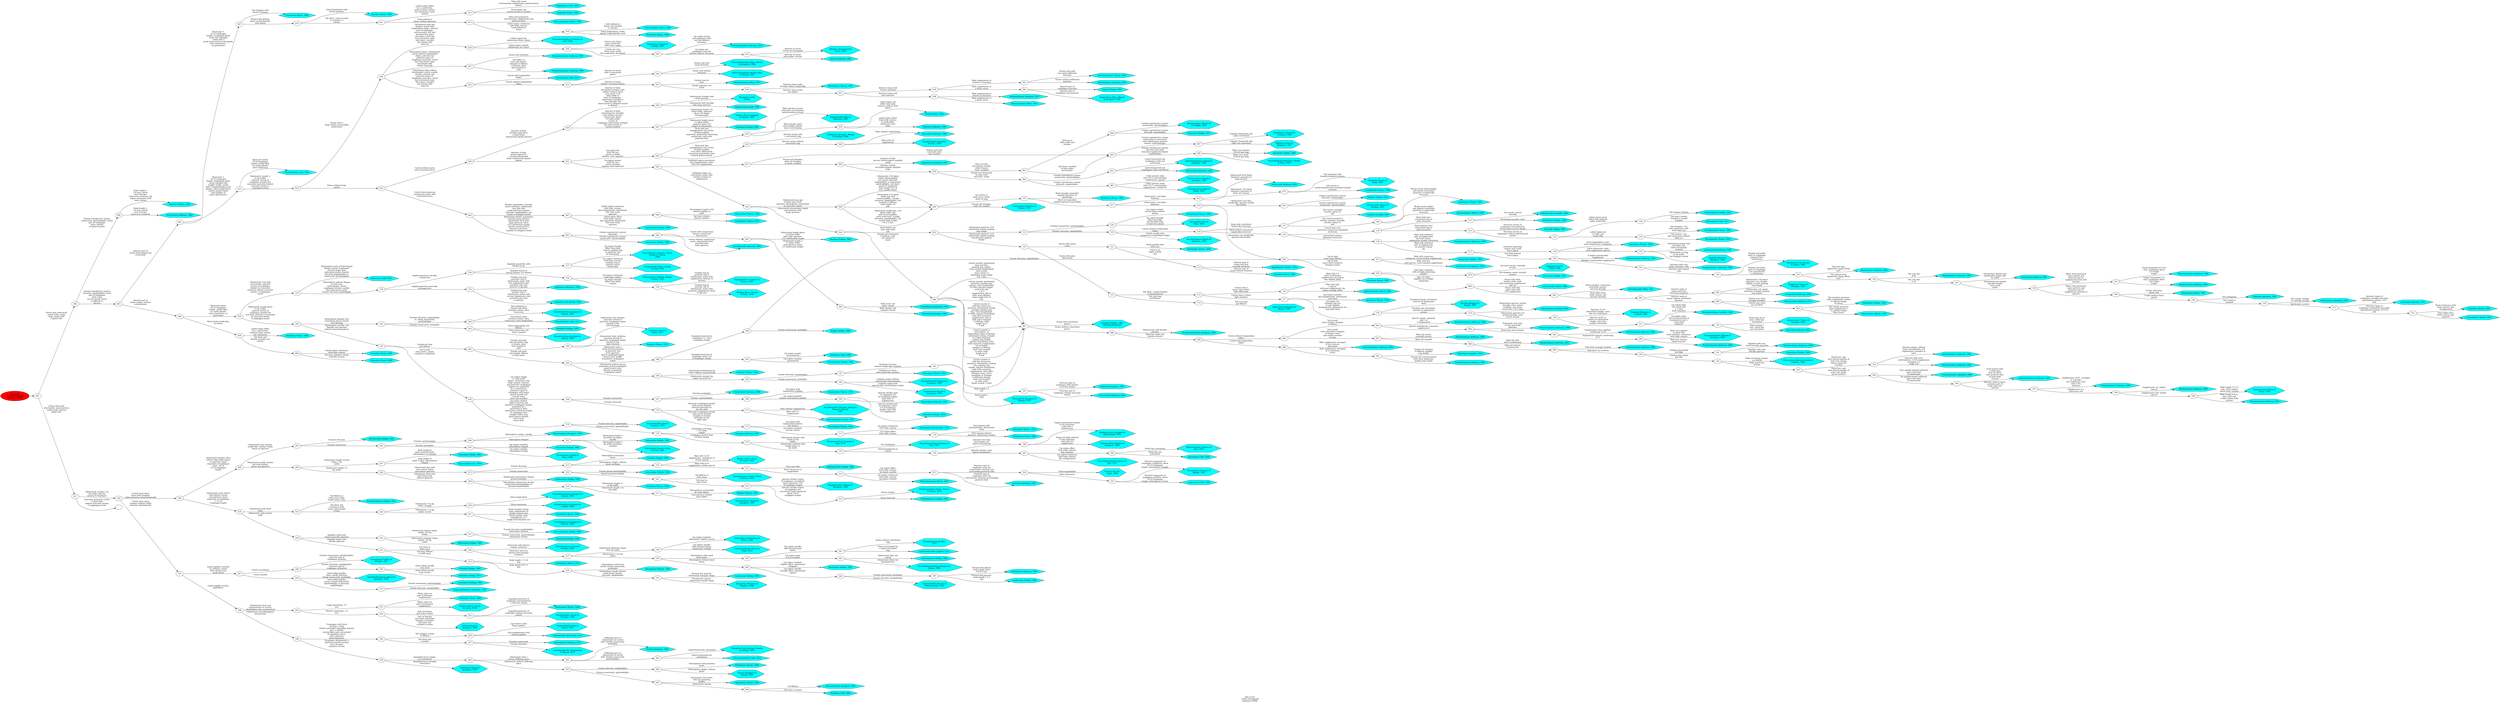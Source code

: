 // FOO
digraph GraphTitle {
	graph [rankdir=LR]
	label="Key to the
 Order Dorylaimida
 Andrassy (2009) "
	000 [label="Key to the
 Order Dorylaimida
 Andrassy (2009) " fillcolor=red style=filled]
	000 -> 001 [label=""]
	"Nygellus Thorne, 1939" [label="Nygellus Thorne, 1939
" fillcolor=aqua shape=hexagon style=filled]
	"Aetholaimus Williams, 1962" [label="Aetholaimus Williams, 1962
" fillcolor=aqua shape=hexagon style=filled]
	"Clavicauda Heyns, 1968" [label="Clavicauda Heyns, 1968
" fillcolor=aqua shape=hexagon style=filled]
	"Solididens Heyns, 1968" [label="Solididens Heyns, 1968
" fillcolor=aqua shape=hexagon style=filled]
	"Feroxides Heyns, 1968" [label="Feroxides Heyns, 1968
" fillcolor=aqua shape=hexagon style=filled]
	"Afronygus Heyns, 1968" [label="Afronygus Heyns, 1968
" fillcolor=aqua shape=hexagon style=filled]
	"Laevides Heyns, 1968" [label="Laevides Heyns, 1968
" fillcolor=aqua shape=hexagon style=filled]
	"Paranygolaimus Heyns, 1968" [label="Paranygolaimus Heyns, 1968
" fillcolor=aqua shape=hexagon style=filled]
	"Nygolaimus Cobb, 1913" [label="Nygolaimus Cobb, 1913
" fillcolor=aqua shape=hexagon style=filled]
	"Aquatides Heyns, 1968" [label="Aquatides Heyns, 1968
" fillcolor=aqua shape=hexagon style=filled]
	"Clavicaudoides Heyns, 1968" [label="Clavicaudoides Heyns, 1968
" fillcolor=aqua shape=hexagon style=filled]
	"Paravulvus Heyns, 1968" [label="Paravulvus Heyns, 1968
" fillcolor=aqua shape=hexagon style=filled]
	"Nygolaimellus Loos, 1949" [label="Nygolaimellus Loos, 1949
" fillcolor=aqua shape=hexagon style=filled]
	"Trachypleurosum Andrassy, 1959" [label="Trachypleurosum Andrassy, 1959
" fillcolor=aqua shape=hexagon style=filled]
	"Trachactinolaimus Andrassy, 1963" [label="Trachactinolaimus Andrassy, 1963
" fillcolor=aqua shape=hexagon style=filled]
	"Parastomachoglossa Coomans & Loof, 1986" [label="Parastomachoglossa Coomans &
Loof, 1986
" fillcolor=aqua shape=hexagon style=filled]
	"Brasilaimus Zamith & Lordello, 1957" [label="Brasilaimus Zamith &
Lordello, 1957
" fillcolor=aqua shape=hexagon style=filled]
	"Practinocephalus Andrassy, 1974" [label="Practinocephalus Andrassy, 1974
" fillcolor=aqua shape=hexagon style=filled]
	"Afratinca Vinciguerra & Clausi, 2000" [label="Afratinca Vinciguerra &
Clausi, 2000
" fillcolor=aqua shape=hexagon style=filled]
	"Actinca Andrassy, 1964" [label="Actinca Andrassy, 1964
" fillcolor=aqua shape=hexagon style=filled]
	"Actinolaimus Cobb, 1913" [label="Actinolaimus Cobb, 1913
" fillcolor=aqua shape=hexagon style=filled]
	"Paractinolaimoides Khan. Ahmad & Jairajpuri, 1994" [label="Paractinolaimoides Khan. Ahmad
& Jairajpuri, 1994
" fillcolor=aqua shape=hexagon style=filled]
	"Scleroactinolaimus Ahmad, Khan & Ahmad, 1993" [label="Scleroactinolaimus Ahmad, Khan
& Ahmad, 1993
" fillcolor=aqua shape=hexagon style=filled]
	"Metactinolaimus Meyl, 1957" [label="Metactinolaimus Meyl, 1957
" fillcolor=aqua shape=hexagon style=filled]
	"Westindicus Thorne, 1967" [label="Westindicus Thorne, 1967
" fillcolor=aqua shape=hexagon style=filled]
	"Paractinolaimus Meyl, 1957" [label="Paractinolaimus Meyl, 1957
" fillcolor=aqua shape=hexagon style=filled]
	"Afractinolaimus Andrassy, 1970" [label="Afractinolaimus Andrassy, 1970
" fillcolor=aqua shape=hexagon style=filled]
	"Egtitus Thorne, 1967" [label="Egtitus Thorne, 1967
" fillcolor=aqua shape=hexagon style=filled]
	"Stopractinca Khan, Ahmad & Jairajpuri, 1994" [label="Stopractinca Khan, Ahmad
& Jairajpuri, 1994
" fillcolor=aqua shape=hexagon style=filled]
	"Neoactinolaimus Thorne, 1967" [label="Neoactinolaimus Thorne, 1967
" fillcolor=aqua shape=hexagon style=filled]
	"Mactinolaimus Andrassy, 1970" [label="Mactinolaimus Andrassy, 1970
" fillcolor=aqua shape=hexagon style=filled]
	"Sicorinema Siddiqi, 1969" [label="Sicorinema Siddiqi, 1969
" fillcolor=aqua shape=hexagon style=filled]
	"Sicorinemella Andrassy, 2009" [label="Sicorinemella Andrassy, 2009
" fillcolor=aqua shape=hexagon style=filled]
	"Moshajia Siddiqi, 1982" [label="Moshajia Siddiqi, 1982
" fillcolor=aqua shape=hexagon style=filled]
	"Poronemella Siddiqi, 1969" [label="Poronemella Siddiqi, 1969
" fillcolor=aqua shape=hexagon style=filled]
	"Lordellonema Andrassy, 1959" [label="Lordellonema Andrassy, 1959
" fillcolor=aqua shape=hexagon style=filled]
	"Crateronema Siddiqi, 1969" [label="Crateronema Siddiqi, 1969
" fillcolor=aqua shape=hexagon style=filled]
	"Chrysonema Thorne, 1929" [label="Chrysonema Thorne, 1929
" fillcolor=aqua shape=hexagon style=filled]
	"Oonaguntus Thorne, 1974" [label="Oonaguntus Thorne, 1974
" fillcolor=aqua shape=hexagon style=filled]
	"Parapalus Loof & Zullini" [label="Parapalus Loof &
Zullini
" fillcolor=aqua shape=hexagon style=filled]
	"Paraxonchium Krall, 1958" [label="Paraxonchium Krall, 1958
" fillcolor=aqua shape=hexagon style=filled]
	"Gopalus Khan, Jairajpuri & Ahmad, 1987" [label="Gopalus Khan, Jairajpuri
& Ahmad, 1987
" fillcolor=aqua shape=hexagon style=filled]
	"Tendinema Siddiqi, 1995" [label="Tendinema Siddiqi, 1995
" fillcolor=aqua shape=hexagon style=filled]
	"Nygolaimoides Meyl in Andrassy, 1960" [label="Nygolaimoides Meyl in
Andrassy, 1960
" fillcolor=aqua shape=hexagon style=filled]
	"Thorniosa Andrassy, 1996" [label="Thorniosa Andrassy, 1996
" fillcolor=aqua shape=hexagon style=filled]
	"Thornia Meyl, 1954" [label="Thornia Meyl, 1954
" fillcolor=aqua shape=hexagon style=filled]
	"Loofilaimus Jairajpuri, Ahmad & Sturhan, 1998" [label="Loofilaimus Jairajpuri, Ahmad
& Sturhan, 1998
" fillcolor=aqua shape=hexagon style=filled]
	"Sphaeroamphis Ahmad & Sturhan, 2000" [label="Sphaeroamphis Ahmad &
Sturhan, 2000
" fillcolor=aqua shape=hexagon style=filled]
	"Thorneella Andrassy, 1960" [label="Thorneella Andrassy, 1960
" fillcolor=aqua shape=hexagon style=filled]
	"Lagenonema Andrassy, 1987" [label="Lagenonema Andrassy, 1987
" fillcolor=aqua shape=hexagon style=filled]
	"Thornenema Andrassy, 1959" [label="Thornenema Andrassy, 1959
" fillcolor=aqua shape=hexagon style=filled]
	"Opisthodorylaimus Ahmad & Jairajpuri, 1982" [label="Opisthodorylaimus Ahmad &
Jairajpuri, 1982
" fillcolor=aqua shape=hexagon style=filled]
	"Prothornenema Baqri & Bohra, 2003" [label="Prothornenema Baqri &
Bohra, 2003
" fillcolor=aqua shape=hexagon style=filled]
	"Coomansinema Ahmad & Jairajpuri, 1989" [label="Coomansinema Ahmad &
Jairajpuri, 1989
" fillcolor=aqua shape=hexagon style=filled]
	"Sicaguttur Siddiqi, 1971" [label="Sicaguttur Siddiqi, 1971
" fillcolor=aqua shape=hexagon style=filled]
	"Indodorylaimus Mehdi Ali & Prabha, 1974" [label="Indodorylaimus Mehdi Ali
& Prabha, 1974
" fillcolor=aqua shape=hexagon style=filled]
	"Anadorella Siddiqi, 2005" [label="Anadorella Siddiqi, 2005
" fillcolor=aqua shape=hexagon style=filled]
	"Paratimminema Rahaman, Ahmad & Khan, 1994" [label="Paratimminema Rahaman, Ahmad
& Khan, 1994
" fillcolor=aqua shape=hexagon style=filled]
	"Sclerolabia Carbonell & Coomans, 1986" [label="Sclerolabia Carbonell &
Coomans, 1986
" fillcolor=aqua shape=hexagon style=filled]
	"Willinema Baqri & Jairajpuri, 1967" [label="Willinema Baqri &
Jairajpuri, 1967
" fillcolor=aqua shape=hexagon style=filled]
	"Californidorus Robbins & Weiner, 1978" [label="Californidorus Robbins &
Weiner, 1978
" fillcolor=aqua shape=hexagon style=filled]
	"Kochinema Heyns, 1963" [label="Kochinema Heyns, 1963
" fillcolor=aqua shape=hexagon style=filled]
	"Acunemella Andrassy, 2002" [label="Acunemella Andrassy, 2002
" fillcolor=aqua shape=hexagon style=filled]
	"Thornedia Husain & Khan, 1965" [label="Thornedia Husain &
Khan, 1965
" fillcolor=aqua shape=hexagon style=filled]
	"Longidorella Thorne, 1939" [label="Longidorella Thorne, 1939
" fillcolor=aqua shape=hexagon style=filled]
	"Malekus Thorne, 1974" [label="Malekus Thorne, 1974
" fillcolor=aqua shape=hexagon style=filled]
	"Oriverutoides Ahmad & Sturhan, 2002" [label="Oriverutoides Ahmad &
Sturhan, 2002
" fillcolor=aqua shape=hexagon style=filled]
	"Lenonchium Siddiqi, 1965" [label="Lenonchium Siddiqi, 1965
" fillcolor=aqua shape=hexagon style=filled]
	"Enchodorus Vinciguerra, 1976" [label="Enchodorus Vinciguerra, 1976
" fillcolor=aqua shape=hexagon style=filled]
	"Inbionema Loof & Zullini, 2000" [label="Inbionema Loof &
Zullini, 2000
" fillcolor=aqua shape=hexagon style=filled]
	"Oriverutus Siddiqi, 1971" [label="Oriverutus Siddiqi, 1971
" fillcolor=aqua shape=hexagon style=filled]
	"Lanzavecchia Zullini, 1988" [label="Lanzavecchia Zullini, 1988
" fillcolor=aqua shape=hexagon style=filled]
	"Actinolaimoides Meyl, 1957" [label="Actinolaimoides Meyl, 1957
" fillcolor=aqua shape=hexagon style=filled]
	"Pungentus Thorne & Swanger, 1936" [label="Pungentus Thorne &
Swanger, 1936
" fillcolor=aqua shape=hexagon style=filled]
	"Pungentella Andrassy, 2009" [label="Pungentella Andrassy, 2009
" fillcolor=aqua shape=hexagon style=filled]
	"Rhyssocolpus Andrassy, 1971" [label="Rhyssocolpus Andrassy, 1971
" fillcolor=aqua shape=hexagon style=filled]
	"Enchodelus Thorne, 1939" [label="Enchodelus Thorne, 1939
" fillcolor=aqua shape=hexagon style=filled]
	"Heterodorus Altherr, 1952" [label="Heterodorus Altherr, 1952
" fillcolor=aqua shape=hexagon style=filled]
	"Fuscheila Siddiqi, 1982 (Mesodorylaiminae)" [label="Fuscheila Siddiqi, 1982
(Mesodorylaiminae)
" fillcolor=aqua shape=hexagon style=filled]
	"Drepanodorylaimus Jairajpuri, 1966" [label="Drepanodorylaimus Jairajpuri, 1966
" fillcolor=aqua shape=hexagon style=filled]
	"Ischiodorylaimus Andrassy, 1969" [label="Ischiodorylaimus Andrassy, 1969
" fillcolor=aqua shape=hexagon style=filled]
	"Dorylaimus Dujardin, 1845" [label="Dorylaimus Dujardin, 1845
" fillcolor=aqua shape=hexagon style=filled]
	"Kittydorylaimus Andrassy, 1998" [label="Kittydorylaimus Andrassy, 1998
" fillcolor=aqua shape=hexagon style=filled]
	"Amphidorylaimus Andrassy, 1960" [label="Amphidorylaimus Andrassy, 1960
" fillcolor=aqua shape=hexagon style=filled]
	"Protodorylaimus Andrassy, 1988" [label="Protodorylaimus Andrassy, 1988
" fillcolor=aqua shape=hexagon style=filled]
	"Prodorylaimus Andrassy, 1959" [label="Prodorylaimus Andrassy, 1959
" fillcolor=aqua shape=hexagon style=filled]
	"Kunjudorylaimus Dhanam & Jairajpuri, 2000" [label="Kunjudorylaimus Dhanam &
Jairajpuri, 2000
" fillcolor=aqua shape=hexagon style=filled]
	"Prodorylaimium Andrassy, 1969" [label="Prodorylaimium Andrassy, 1969
" fillcolor=aqua shape=hexagon style=filled]
	"Afrodorylaimus Andrassy, 1964" [label="Afrodorylaimus Andrassy, 1964
" fillcolor=aqua shape=hexagon style=filled]
	"Baladorylaimus Andrassy, 2001" [label="Baladorylaimus Andrassy, 2001
" fillcolor=aqua shape=hexagon style=filled]
	"Idiodorylaimus Andrassy, 1969" [label="Idiodorylaimus Andrassy, 1969
" fillcolor=aqua shape=hexagon style=filled]
	"Halodorylaimus Andrassy, 1988" [label="Halodorylaimus Andrassy, 1988
" fillcolor=aqua shape=hexagon style=filled]
	"Laimydorus Siddiqi, 1969" [label="Laimydorus Siddiqi, 1969
" fillcolor=aqua shape=hexagon style=filled]
	"Chrysodorus Jimenez-Guirado & Cadenas, 1985" [label="Chrysodorus Jimenez-Guirado &
Cadenas, 1985
" fillcolor=aqua shape=hexagon style=filled]
	"Apodorylaimus Andrassy, 1988" [label="Apodorylaimus Andrassy, 1988
" fillcolor=aqua shape=hexagon style=filled]
	"Paradorylaimus Andrassy, 1969" [label="Paradorylaimus Andrassy, 1969
" fillcolor=aqua shape=hexagon style=filled]
	"Crocodorylaimus Andrassy, 1988" [label="Crocodorylaimus Andrassy, 1988
" fillcolor=aqua shape=hexagon style=filled]
	"Calcaridorylaimus Andrassy, 1969" [label="Calcaridorylaimus Andrassy, 1969
" fillcolor=aqua shape=hexagon style=filled]
	"Calodorylaimus Andrassy, 1969" [label="Calodorylaimus Andrassy, 1969
" fillcolor=aqua shape=hexagon style=filled]
	"Miodorylaimus Andrassy, 1986" [label="Miodorylaimus Andrassy, 1986
" fillcolor=aqua shape=hexagon style=filled]
	"Namaquanema Heyns & Swart, 1993" [label="Namaquanema Heyns &
Swart, 1993
" fillcolor=aqua shape=hexagon style=filled]
	"Mesodoylaimus Andrassy, 1959" [label="Mesodoylaimus Andrassy, 1959
" fillcolor=aqua shape=hexagon style=filled]
	"Sectonema Thorne, 1930" [label="Sectonema Thorne, 1930
" fillcolor=aqua shape=hexagon style=filled]
	"Nygolaimium Thorne, 1930" [label="Nygolaimium Thorne, 1930
" fillcolor=aqua shape=hexagon style=filled]
	"Scapidens Heyns, 1965" [label="Scapidens Heyns, 1965
" fillcolor=aqua shape=hexagon style=filled]
	"Aporcedorus Jairajpuri & Ahmad, 1983" [label="Aporcedorus Jairajpuri &
Ahmad, 1983
" fillcolor=aqua shape=hexagon style=filled]
	"Makatinus Heyns, 1965" [label="Makatinus Heyns, 1965
" fillcolor=aqua shape=hexagon style=filled]
	"Aporcelaimellus Heyns, 1965" [label="Aporcelaimellus Heyns, 1965
" fillcolor=aqua shape=hexagon style=filled]
	"Acrotonus Thorne, 1974" [label="Acrotonus Thorne, 1974
" fillcolor=aqua shape=hexagon style=filled]
	"Silvallis Jairajpuri & Ahmad, 1985" [label="Silvallis Jairajpuri &
Ahmad, 1985
" fillcolor=aqua shape=hexagon style=filled]
	"Epacrolaimus Andrassy, 2000" [label="Epacrolaimus Andrassy, 2000
" fillcolor=aqua shape=hexagon style=filled]
	"Tubixaba Monteiro & Lordello 1980" [label="Tubixaba Monteiro &
Lordello 1980
" fillcolor=aqua shape=hexagon style=filled]
	"Metaporcelaimus Lordello, 1965" [label="Metaporcelaimus Lordello, 1965
" fillcolor=aqua shape=hexagon style=filled]
	"Aporcelaimus Thorne & Swanger, 1936" [label="Aporcelaimus Thorne &
Swanger, 1936
" fillcolor=aqua shape=hexagon style=filled]
	"Aporcella Andrassy, 2002" [label="Aporcella Andrassy, 2002
" fillcolor=aqua shape=hexagon style=filled]
	"Latocephalus Patil & Khan, 1982" [label="Latocephalus Patil &
Khan, 1982
" fillcolor=aqua shape=hexagon style=filled]
	"Ecumenicus Thorne, 1974" [label="Ecumenicus Thorne, 1974
" fillcolor=aqua shape=hexagon style=filled]
	"Arctidorylaimus Mulvey & Anderson, 1979" [label="Arctidorylaimus Mulvey &
Anderson, 1979
" fillcolor=aqua shape=hexagon style=filled]
	"Caryboca Lordello, 1967" [label="Caryboca Lordello, 1967
" fillcolor=aqua shape=hexagon style=filled]
	"Caribenema Thorne, 1967" [label="Caribenema Thorne, 1967
" fillcolor=aqua shape=hexagon style=filled]
	"Carcharolaimus Thorne, 1939" [label="Carcharolaimus Thorne, 1939
" fillcolor=aqua shape=hexagon style=filled]
	"Mylodiscoides Lordello, 1963" [label="Mylodiscoides Lordello, 1963
" fillcolor=aqua shape=hexagon style=filled]
	"Mylodiscus Thorne, 1939" [label="Mylodiscus Thorne, 1939
" fillcolor=aqua shape=hexagon style=filled]
	"Salimella Siddiqi, 2005" [label="Salimella Siddiqi, 2005
" fillcolor=aqua shape=hexagon style=filled]
	"Filidiscolaimus Siddiqi, 1995" [label="Filidiscolaimus Siddiqi, 1995
" fillcolor=aqua shape=hexagon style=filled]
	"Discolaimus Cobb, 1913" [label="Discolaimus Cobb, 1913
" fillcolor=aqua shape=hexagon style=filled]
	"Discolaimoides Heyns, 1963" [label="Discolaimoides Heyns, 1963
" fillcolor=aqua shape=hexagon style=filled]
	"Discolaimium Thorne, 1939" [label="Discolaimium Thorne, 1939
" fillcolor=aqua shape=hexagon style=filled]
	"Amblydorylaimus Andrassy, 1998" [label="Amblydorylaimus Andrassy, 1998
" fillcolor=aqua shape=hexagon style=filled]
	"Labronema Thorne, 1939" [label="Labronema Thorne, 1939
" fillcolor=aqua shape=hexagon style=filled]
	"Labronemella Andrassy, 1985" [label="Labronemella Andrassy, 1985
" fillcolor=aqua shape=hexagon style=filled]
	"Baqriella Ahmad & Jairajpuri, 1989" [label="Baqriella Ahmad &
Jairajpuri, 1989
" fillcolor=aqua shape=hexagon style=filled]
	"Kallidorylaimus  Andrassy, 1989" [label="Kallidorylaimus Andrassy, 1989
" fillcolor=aqua shape=hexagon style=filled]
	"Kolodorylaimus  Andrassy, 1998" [label="Kolodorylaimus Andrassy, 1998
" fillcolor=aqua shape=hexagon style=filled]
	"Skibbenema Van Reenen & Heyns, 1986" [label="Skibbenema Van Reenen
& Heyns, 1986
" fillcolor=aqua shape=hexagon style=filled]
	"Boreolaimus Andrassy, 1998" [label="Boreolaimus Andrassy, 1998
" fillcolor=aqua shape=hexagon style=filled]
	"Epidorylaimus Andrassy, 1986" [label="Epidorylaimus Andrassy, 1986
" fillcolor=aqua shape=hexagon style=filled]
	"Dorydorella Andrassy, 1987" [label="Dorydorella Andrassy, 1987
" fillcolor=aqua shape=hexagon style=filled]
	"Microdorylaimus Andrassy, 1986" [label="Microdorylaimus Andrassy, 1986
" fillcolor=aqua shape=hexagon style=filled]
	"Allodorylaimus Andrassy, 1986" [label="Allodorylaimus Andrassy, 1986
" fillcolor=aqua shape=hexagon style=filled]
	"Torumanawa Yeates, 1967" [label="Torumanawa Yeates, 1967
" fillcolor=aqua shape=hexagon style=filled]
	"Talanema Andrassy, 1991" [label="Talanema Andrassy, 1991
" fillcolor=aqua shape=hexagon style=filled]
	"Eudorylaimus Andrassy, 1959" [label="Eudorylaimus Andrassy, 1959
" fillcolor=aqua shape=hexagon style=filled]
	"Crassogula Andrassy, 1991" [label="Crassogula Andrassy, 1991
" fillcolor=aqua shape=hexagon style=filled]
	"Scalpellus Ahmad, 2004" [label="Scalpellus Ahmad, 2004
" fillcolor=aqua shape=hexagon style=filled]
	"Crassolabium Yeates, 1967" [label="Crassolabium Yeates, 1967
" fillcolor=aqua shape=hexagon style=filled]
	"Xiphinema Cobb, 1913" [label="Xiphinema Cobb, 1913
" fillcolor=aqua shape=hexagon style=filled]
	"Xiphidorus Monteiro, 1976" [label="Xiphidorus Monteiro, 1976
" fillcolor=aqua shape=hexagon style=filled]
	"Longidorus Micoletzky, 1922" [label="Longidorus Micoletzky, 1922
" fillcolor=aqua shape=hexagon style=filled]
	"Australodorus Coomans, Olmos, Casella & Chaves, 2004" [label="Australodorus Coomans, Olmos,
Casella & Chaves,
2004
" fillcolor=aqua shape=hexagon style=filled]
	"Longidoroides Khan, Chawla & Saha, 1978" [label="Longidoroides Khan, Chawla
& Saha, 1978
" fillcolor=aqua shape=hexagon style=filled]
	"Paralongidorus Siddiqi, Hooper & Khan, 1963" [label="Paralongidorus Siddiqi, Hooper
& Khan, 1963
" fillcolor=aqua shape=hexagon style=filled]
	"Paraxiphidorus Coomans & Chaves, 1995" [label="Paraxiphidorus Coomans &
Chaves, 1995
" fillcolor=aqua shape=hexagon style=filled]
	"Siddiqia Khan, Chawla & Saha, 1978" [label="Siddiqia Khan, Chawla
& Saha, 1978
" fillcolor=aqua shape=hexagon style=filled]
	"Ibadamus Siddiqi, 1983" [label="Ibadamus Siddiqi, 1983
" fillcolor=aqua shape=hexagon style=filled]
	"Mesodorylaimus Jairajpuri & Ahmad, 1980" [label="Mesodorylaimus Jairajpuri &
Ahmad, 1980
" fillcolor=aqua shape=hexagon style=filled]
	"Axodorylaimellus Jairajpuri & Ahmad, 1980" [label="Axodorylaimellus Jairajpuri &
Ahmad, 1980
" fillcolor=aqua shape=hexagon style=filled]
	"Dorylaimellus Cobb, 1913" [label="Dorylaimellus Cobb, 1913
" fillcolor=aqua shape=hexagon style=filled]
	"Probelondira Andrassy, 2009" [label="Probelondira Andrassy, 2009
" fillcolor=aqua shape=hexagon style=filled]
	"Axonchoides Thorne, 1967" [label="Axonchoides Thorne, 1967
" fillcolor=aqua shape=hexagon style=filled]
	"Immanigula Andrassy, 1991" [label="Immanigula Andrassy, 1991
" fillcolor=aqua shape=hexagon style=filled]
	"Belondira Thorne, 1939" [label="Belondira Thorne, 1939
" fillcolor=aqua shape=hexagon style=filled]
	"Amphibelondira Rahman, Jairajpuri, Ahmad & Ahmad, 1987" [label="Amphibelondira Rahman, Jairajpuri,
Ahmad & Ahmad,
1987
" fillcolor=aqua shape=hexagon style=filled]
	"Helicobelondira Yeates, 1973" [label="Helicobelondira Yeates, 1973
" fillcolor=aqua shape=hexagon style=filled]
	"Belondirella Thorne, 1964" [label="Belondirella Thorne, 1964
" fillcolor=aqua shape=hexagon style=filled]
	"Porternema Suryawanshi, 1972" [label="Porternema Suryawanshi, 1972
" fillcolor=aqua shape=hexagon style=filled]
	"Belaxellus Thorne, 1974" [label="Belaxellus Thorne, 1974
" fillcolor=aqua shape=hexagon style=filled]
	"Bullaenema Sauer, 1968" [label="Bullaenema Sauer, 1968
" fillcolor=aqua shape=hexagon style=filled]
	"Anchobelondira Nair & Coomans, 1971" [label="Anchobelondira Nair &
Coomans, 1971
" fillcolor=aqua shape=hexagon style=filled]
	"Nimigula Andrassy, 1985" [label="Nimigula Andrassy, 1985
" fillcolor=aqua shape=hexagon style=filled]
	"Heynsaxonchium Coomans & Nair, 1975" [label="Heynsaxonchium Coomans &
Nair, 1975
" fillcolor=aqua shape=hexagon style=filled]
	"Dactyluraxonchium Coomans & Nair, 1975" [label="Dactyluraxonchium Coomans &
Nair, 1975
" fillcolor=aqua shape=hexagon style=filled]
	"Uniqaxonchium Dhanam & Jairajpuri, 1998" [label="Uniqaxonchium Dhanam &
Jairajpuri, 1998
" fillcolor=aqua shape=hexagon style=filled]
	"Phallaxonchium Jairajpuri & Dhanachand, 1979" [label="Phallaxonchium Jairajpuri &
Dhanachand, 1979
" fillcolor=aqua shape=hexagon style=filled]
	"Syncheilaxonchium Coomans & Nair, 1975" [label="Syncheilaxonchium Coomans &
Nair, 1975
" fillcolor=aqua shape=hexagon style=filled]
	"Metaxonchium Coomans & Nair, 1975" [label="Metaxonchium Coomans &
Nair, 1975
" fillcolor=aqua shape=hexagon style=filled]
	"Axonchium Cobb, 1920" [label="Axonchium Cobb, 1920
" fillcolor=aqua shape=hexagon style=filled]
	"Lindseyus Ferris & Ferris, 1973" [label="Lindseyus Ferris &
Ferris, 1973
" fillcolor=aqua shape=hexagon style=filled]
	"Roqueus Thorne, 1974" [label="Roqueus Thorne, 1974
" fillcolor=aqua shape=hexagon style=filled]
	"Falcihasta Clark, 1964" [label="Falcihasta Clark, 1964
" fillcolor=aqua shape=hexagon style=filled]
	"Paraqudsiella Siddiqi, 1982" [label="Paraqudsiella Siddiqi, 1982
" fillcolor=aqua shape=hexagon style=filled]
	"Hulqus Siddiqi, 1982" [label="Hulqus Siddiqi, 1982
" fillcolor=aqua shape=hexagon style=filled]
	"Oxydirus Thorne, 1939" [label="Oxydirus Thorne, 1939
" fillcolor=aqua shape=hexagon style=filled]
	"Swangeria Thorne, 1939" [label="Swangeria Thorne, 1939
" fillcolor=aqua shape=hexagon style=filled]
	"Paraoxydirus Jairajpuri & Ahmad, 1979" [label="Paraoxydirus Jairajpuri &
Ahmad, 1979
" fillcolor=aqua shape=hexagon style=filled]
	"Qudsiella Jairajpuri, 1987" [label="Qudsiella Jairajpuri, 1987
" fillcolor=aqua shape=hexagon style=filled]
	"Durinemella Andrassy, 2009" [label="Durinemella Andrassy, 2009
" fillcolor=aqua shape=hexagon style=filled]
	"Oxybelondira Ahmad & Jairajpuri, 1979" [label="Oxybelondira Ahmad &
Jairajpuri, 1979
" fillcolor=aqua shape=hexagon style=filled]
	"Paraoxybelondira Dhanam & Jairajpuri, 1999" [label="Paraoxybelondira Dhanam &
Jairajpuri, 1999
" fillcolor=aqua shape=hexagon style=filled]
	"Glochidorella Siddiqi, 1982" [label="Glochidorella Siddiqi, 1982
" fillcolor=aqua shape=hexagon style=filled]
	"Zetalaimus Siddiqi, 1982" [label="Zetalaimus Siddiqi, 1982
" fillcolor=aqua shape=hexagon style=filled]
	"Trichonchium Siddiqi & Khan, 1964" [label="Trichonchium Siddiqi &
Khan, 1964
" fillcolor=aqua shape=hexagon style=filled]
	"Basirotyleptus Jairajpuri, 1964" [label="Basirotyleptus Jairajpuri, 1964
" fillcolor=aqua shape=hexagon style=filled]
	"Aculonchus Siddiqi, 1982" [label="Aculonchus Siddiqi, 1982
" fillcolor=aqua shape=hexagon style=filled]
	"Sclerostylus Goseco, Ferris & Ferris, 1981" [label="Sclerostylus Goseco, Ferris
& Ferris, 1981
" fillcolor=aqua shape=hexagon style=filled]
	"Xiphinemella Loos, 1950" [label="Xiphinemella Loos, 1950
" fillcolor=aqua shape=hexagon style=filled]
	"Kantbhala Siddiqi, 1982" [label="Kantbhala Siddiqi, 1982
" fillcolor=aqua shape=hexagon style=filled]
	"Scalpenchus Siddiqi, 1995" [label="Scalpenchus Siddiqi, 1995
" fillcolor=aqua shape=hexagon style=filled]
	"Utahnema Thorne, 1939" [label="Utahnema Thorne, 1939
" fillcolor=aqua shape=hexagon style=filled]
	"Tyleptus Thorne, 1939" [label="Tyleptus Thorne, 1939
" fillcolor=aqua shape=hexagon style=filled]
	"Gymnotyleptus Ahmad & Jairajpuri, 1982" [label="Gymnotyleptus Ahmad &
Jairajpuri, 1982
" fillcolor=aqua shape=hexagon style=filled]
	"Clavigula Siddiqi, 1995" [label="Clavigula Siddiqi, 1995
" fillcolor=aqua shape=hexagon style=filled]
	"Meylis Goseco, Ferris & Ferris, 1974" [label="Meylis Goseco, Ferris
& Ferris, 1974
" fillcolor=aqua shape=hexagon style=filled]
	"Apoleptonchus Siddiqi, 1982" [label="Apoleptonchus Siddiqi, 1982
" fillcolor=aqua shape=hexagon style=filled]
	"Bertzuckermania Khera, 1970" [label="Bertzuckermania Khera, 1970
" fillcolor=aqua shape=hexagon style=filled]
	"Incanema Andrassy, 1997" [label="Incanema Andrassy, 1997
" fillcolor=aqua shape=hexagon style=filled]
	"Funaria Van der Linde, 1938" [label="Funaria Van der
Linde, 1938
" fillcolor=aqua shape=hexagon style=filled]
	"Leptonchus Cobb, 1920" [label="Leptonchus Cobb, 1920
" fillcolor=aqua shape=hexagon style=filled]
	"Sclerolaimus Jairajpuri & Ahmad, 1992" [label="Sclerolaimus Jairajpuri &
Ahmad, 1992
" fillcolor=aqua shape=hexagon style=filled]
	"Caveonchus Siddiqi, 1982" [label="Caveonchus Siddiqi, 1982
" fillcolor=aqua shape=hexagon style=filled]
	"Loncharionema Goseco, Ferris & Ferris, 1974" [label="Loncharionema Goseco, Ferris
& Ferris, 1974
" fillcolor=aqua shape=hexagon style=filled]
	"Paraleptonchus Dhanam & Jairajpuri, 1999" [label="Paraleptonchus Dhanam &
Jairajpuri, 1999
" fillcolor=aqua shape=hexagon style=filled]
	"Proleptonchus Lordello, 1955" [label="Proleptonchus Lordello, 1955
" fillcolor=aqua shape=hexagon style=filled]
	"Proleptonchoides Ferris, Goseco & Kumar, 1979" [label="Proleptonchoides Ferris, Goseco
& Kumar, 1979
" fillcolor=aqua shape=hexagon style=filled]
	"Pachydorylaimus Siddiqi, 1983" [label="Pachydorylaimus Siddiqi, 1983
" fillcolor=aqua shape=hexagon style=filled]
	"Vanderlinea Heyns, 1964" [label="Vanderlinea Heyns, 1964
" fillcolor=aqua shape=hexagon style=filled]
	"Curvidorylaimus Jairajpuri & Rahman, 1983" [label="Curvidorylaimus Jairajpuri &
Rahman, 1983
" fillcolor=aqua shape=hexagon style=filled]
	"Neometadorylaimus Jairajpuri & Ahmad, 1982" [label="Neometadorylaimus Jairajpuri &
Ahmad, 1982
" fillcolor=aqua shape=hexagon style=filled]
	"Metadorylaimus Jairajpuri & Goodey, 1966" [label="Metadorylaimus Jairajpuri &
Goodey, 1966
" fillcolor=aqua shape=hexagon style=filled]
	"Mumtazium Siddiqi, 1969" [label="Mumtazium Siddiqi, 1969
" fillcolor=aqua shape=hexagon style=filled]
	"Promumtazium Siddiqi, 1982" [label="Promumtazium Siddiqi, 1982
" fillcolor=aqua shape=hexagon style=filled]
	"Tantunema Siddiqi, 1982" [label="Tantunema Siddiqi, 1982
" fillcolor=aqua shape=hexagon style=filled]
	"Oxydiroides Altherr, 1972" [label="Oxydiroides Altherr, 1972
" fillcolor=aqua shape=hexagon style=filled]
	"Discomyctus Thorne, 1939" [label="Discomyctus Thorne, 1939
" fillcolor=aqua shape=hexagon style=filled]
	"Lawtonema Siddiqi, 1999" [label="Lawtonema Siddiqi, 1999
" fillcolor=aqua shape=hexagon style=filled]
	"Wasimellus Bloemers & Wanless, 1996" [label="Wasimellus Bloemers &
Wanless, 1996
" fillcolor=aqua shape=hexagon style=filled]
	"Cricodorylaimus Ahmad & Sturhan, 2001" [label="Cricodorylaimus Ahmad &
Sturhan, 2001
" fillcolor=aqua shape=hexagon style=filled]
	"Chitwoodius Furstenberg & Heyns, 1966" [label="Chitwoodius Furstenberg &
Heyns, 1966
" fillcolor=aqua shape=hexagon style=filled]
	"Chitwoodielloides Ahmad & Araki, 2123" [label="Chitwoodielloides Ahmad &
Araki, 2123
" fillcolor=aqua shape=hexagon style=filled]
	"Tylenchodoroides Gagarin, 2121" [label="Tylenchodoroides Gagarin, 2121
" fillcolor=aqua shape=hexagon style=filled]
	"Tylencholaimus de Man, 1876" [label="Tylencholaimus de Man,
1876
" fillcolor=aqua shape=hexagon style=filled]
	"Pseudotylencholaimus Jairajpuri & Ahmad, 1992" [label="Pseudotylencholaimus Jairajpuri &
Ahmad, 1992
" fillcolor=aqua shape=hexagon style=filled]
	"Tylenchodorus Siddiqi, 1983" [label="Tylenchodorus Siddiqi, 1983
" fillcolor=aqua shape=hexagon style=filled]
	"Rostrulium Siddiqi, 1995" [label="Rostrulium Siddiqi, 1995
" fillcolor=aqua shape=hexagon style=filled]
	"Chitwoodiellus Jimenez & Peña-Santiago, 1992" [label="Chitwoodiellus Jimenez &
Peña-Santiago, 1992
" fillcolor=aqua shape=hexagon style=filled]
	"Capilonchus Siddiqi, 1982" [label="Capilonchus Siddiqi, 1982
" fillcolor=aqua shape=hexagon style=filled]
	"Meylonema  Andrassy, 1960" [label="Meylonema Andrassy, 1960
" fillcolor=aqua shape=hexagon style=filled]
	"Encholaimus Golden & Murphy, 1967" [label="Encholaimus Golden &
Murphy, 1967
" fillcolor=aqua shape=hexagon style=filled]
	"Helmabia Siddiqi, 1971" [label="Helmabia Siddiqi, 1971
" fillcolor=aqua shape=hexagon style=filled]
	"Nemabia Siddiqi, 1995" [label="Nemabia Siddiqi, 1995
" fillcolor=aqua shape=hexagon style=filled]
	"Acephalodorylaimus Ahmad & Jairajpuri, 1983" [label="Acephalodorylaimus Ahmad &
Jairajpuri, 1983
" fillcolor=aqua shape=hexagon style=filled]
	"Cephalodorylaimus Jairajpuri, 1967" [label="Cephalodorylaimus Jairajpuri, 1967
" fillcolor=aqua shape=hexagon style=filled]
	"Echinodorus Siddiqi, 1995" [label="Echinodorus Siddiqi, 1995
" fillcolor=aqua shape=hexagon style=filled]
	"Timmus Goseco, Ferris & Ferris, 1976" [label="Timmus Goseco, Ferris
& Ferris, 1976
" fillcolor=aqua shape=hexagon style=filled]
	"Calolaimus Timm, 1964" [label="Calolaimus Timm, 1964
" fillcolor=aqua shape=hexagon style=filled]
	"Morasia Baqri & Jairajpuri, 1969" [label="Morasia Baqri &
Jairajpuri, 1969
" fillcolor=aqua shape=hexagon style=filled]
	"Mydonomus Thorne, 1964" [label="Mydonomus Thorne, 1964
" fillcolor=aqua shape=hexagon style=filled]
	"Dorylaimoides Thorne & Swanger, 1936" [label="Dorylaimoides Thorne &
Swanger, 1936
" fillcolor=aqua shape=hexagon style=filled]
	"Adenolaimus Andrassy, 1973" [label="Adenolaimus Andrassy, 1973
" fillcolor=aqua shape=hexagon style=filled]
	"Oostenbrinkia Ali, Suryawanshi & Ahmad, 1973" [label="Oostenbrinkia Ali, Suryawanshi
& Ahmad, 1973
" fillcolor=aqua shape=hexagon style=filled]
	"Cladocephalus Swart & Heyns, 1991" [label="Cladocephalus Swart &
Heyns, 1991
" fillcolor=aqua shape=hexagon style=filled]
	"Aulolaimoides Micoletzky, 1915" [label="Aulolaimoides Micoletzky, 1915
" fillcolor=aqua shape=hexagon style=filled]
	"Athernema Ahmad & Jairajpuri, 1978" [label="Athernema Ahmad &
Jairajpuri, 1978
" fillcolor=aqua shape=hexagon style=filled]
	"Dorella Jairajpuri, 1964" [label="Dorella Jairajpuri, 1964
" fillcolor=aqua shape=hexagon style=filled]
	"Margollus  Peña-Santiago, Peralta & Siddiqi, 1993" [label="Margollus Peña-Santiago, Peralta
& Siddiqi, 1993
" fillcolor=aqua shape=hexagon style=filled]
	"Tylencholaimellus Cobb, 1915" [label="Tylencholaimellus Cobb, 1915
" fillcolor=aqua shape=hexagon style=filled]
	"Phellonema Thorne, 1964" [label="Phellonema Thorne, 1964
" fillcolor=aqua shape=hexagon style=filled]
	"Goferus Jairajpuri & Ahmad, 1992" [label="Goferus Jairajpuri &
Ahmad, 1992
" fillcolor=aqua shape=hexagon style=filled]
	"Agmodorus Thorne, 1964" [label="Agmodorus Thorne, 1964
" fillcolor=aqua shape=hexagon style=filled]
	"Oostenbrinkella Jairajpuri, 1965" [label="Oostenbrinkella Jairajpuri, 1965
" fillcolor=aqua shape=hexagon style=filled]
	"Doryllium Cobb, 1920" [label="Doryllium Cobb, 1920
" fillcolor=aqua shape=hexagon style=filled]
	001 -> 002 [label="Stoma with subventral
mural tooth, stoma
wide, cardia with
3 gland cells
"]
	001 -> 017 [label="Stoma with axial
odontostyle, stoma narrow,
cardia small, without
gland cells
"]
	002 -> 004 [label="Female reproductive system
monovarial, opisthodelphic; basal
part of esophagus
with a sheath
of spiral muscles
"]
	002 -> 003 [label="Female reproductive system
diovarial, amphidelphic; basal
part of esophagus
with a thin
muscle sheath which
is difficult to
discern
"]
	003 -> 005 [label="Anterior part of
stoma bowl-shaped and
sclerotized
"]
	003 -> 006 [label="Anterior part of
stoma simple, without
sclerotization
"]
	004 -> "Nygellus Thorne, 1939" [label="Body length <
1.4 mm; cuticle
thin with fine
transverse striations; lip
region continuous with
body contour
"]
	004 -> "Aetholaimus Williams, 1962" [label="Body length <
1.4 mm; cuticle
thin with fine
transverse striations
"]
	005 -> 007 [label="Basal part <
1/2 of esophagus
length; esophageal gland
nuclei not enlarged;
cardia with 3
small transversely-ovoid glands;
vulva transverse; ,
no paravulvae
"]
	005 -> 015 [label="Basal part <
1/2 of esophagus
length; esophageal gland
nuclei enlarged and
readily visible; cardia
with 3 longitudinally-ovoid
glands; vulva longitudinal;
ventral adanal region
with papillae or
pores (paravulvae)
"]
	006 -> 016 [label="Basal part about
2/3 of esophagus
length; cardial disk,
no cardia glands;
vulva transverse, no
paravulvae
"]
	006 -> 008 [label="Mural tooth needle-like,
no lumen
"]
	007 -> 010 [label="Mural tooth deltoid,
linear or dorylaimoid,
with lumen
"]
	007 -> "Clavicauda Heyns, 1968" [label="Tail elongate with
clavate terminus
"]
	008 -> 009 [label="Tail short and
bluntly rounded, not
clavate
"]
	008 -> "Solididens Heyns, 1968" [label="Labial region offset
by a constriction,
anterior body contour
not continuous
"]
	009 -> "Feroxides Heyns, 1968" [label="Labial region continuous
with body contour
"]
	009 -> "Afronygus Heyns, 1968" [label="Tail long, elongate-conoid,
ventrally arcuate
"]
	010 -> 011 [label="Tail short, convex-conoid
to rounded, or
clavate
"]
	010 -> "Laevides Heyns, 1968" [label="Tooth dorylaimoid with
dorsal aperture
"]
	011 -> 012 [label="Tooth deltoid or
linear, without aperture
"]
	011 -> 013 [label="Labial region offset
by a constriction,
anterior body contour
not continuous; tooth
deltoid
"]
	012 -> 014 [label="Labial region continuous
with body contour;
tooth deltoid or
linear
"]
	012 -> "Paranygolaimus Heyns, 1968" [label="Male with prominent
ventromedian supplements and
gubernaculum
"]
	013 -> "Nygolaimus Cobb, 1913" [label="Male with weak
ventromedian supplements; gubernaculum
absent
"]
	013 -> "Aquatides Heyns, 1968" [label="Tooth linear, tail
convex-conoid or rounded
"]
	014 -> "Clavicaudoides Heyns, 1968" [label="Tooth deltoid or
linear, tail rounded
to clavate
"]
	014 -> "Paravulvus Heyns, 1968" [label="Vulva longitudinal; cardia
glands longitudinally ovoid
"]
	015 -> "Nygolaimellus Loos, 1949" [label="Basal part about
2/3 of esophagus
length; cardial disk,
no cardia glands;
vulva transverse
"]
	015 -> 018 [label="Odontostyle usually <
2x lip width;
anterior section of
esophagus slender but
muscular; posterior without
muscular sheath; 5
esophageal nuclei
"]
	016 -> 153 [label="Odontostyle very long
and slender; anterior
section of esophagus
slender not muscular;
posterior without muscular
sheath; 3 esophageal
nuclei
"]
	016 -> 160 [label="Odontostyle usually about
1x lip width;
anterior section of
esophagus slender but
muscular, posterior surrounded
by muscular sheath;
5 esophageal nuclei
"]
	017 -> 195 [label="Odontostyle usually 1-2x
lip width; anterior
section of esophagus
"]
	017 -> "" [label="muscular, posterior section
a short bulb
without muscular sheath;
5 esophageal nuclei
"]
	018 -> 026 [label="Stoma with 4
large onchia surrounding
odontostyle
"]
	018 -> 019 [label="Stoma without large
onchia
"]
	019 -> 042 [label="Cuticle with numerous
conspicuous pores with
sclerotized ducts
"]
	019 -> 020 [label="Cuticle without pores
with sclerotized ducts
"]
	020 -> 049 [label="Anterior of body
strongly tapered to
a small head;
subcuticular glands present
"]
	020 -> 021 [label="Anterior of body
gently tapered to
a normal dorylaimid
head; subcuticular glands
absent
"]
	021 -> 052 [label="Lip region low
with the two
circles of labial
papillae close together
"]
	021 -> 022 [label="Lip region normal
with the two
circles of labial
papillae well separated
"]
	022 -> 057 [label="Sublabial region sclerotized;
lips amalgamated; males
with few supplements
"]
	022 -> 023 [label="Sublabial region not
sclerotized; males with
variable number of
supplements
"]
	023 -> 068 [label="Odontostyle long and
slender with small
aperture; odontophore surrounded
by muscular sheath
"]
	023 -> 024 [label="Odontostyle intermediate length
and diameter with
large aperture
"]
	024 -> 086 [label="Female tail attenuated
to filiform; male
tail similar or
short
"]
	024 -> 025 [label="Both female and
male with short
tail
"]
	025 -> 110 [label="Odontostyle aperture >1/2
odontostyle length; guiding
ring plicated, appears
double
"]
	025 -> 123 [label="Odontostyle aperture <1/2
odontostyle length; guiding
ring simple
"]
	026 -> 027 [label="Odontostyle robust, dorylaimoid;
cuticle without longitudinal
ridges; anterior and
posterior parts of
esophagus muscular; vulval
lips sclerotized; male
and female with
similar long tails
"]
	026 -> 032 [label="Odontostyle fairly robust,
dorylaimoid; cuticle usually
smooth; anterior and
posterior parts of
esophagus muscular; vulval
lips sclerotized; male
with short, rounded
tail; female with
long tail
"]
	026 -> 028 [label="Odontostyle long and
slender; cuticle with
longitudinal ridges; anterior
part of esophagus
non-muscular, mid and
and posterior parts
muscular; vulval lips
not sclerotized; male
with short, rounded
tail; female with
long tail
"]
	027 -> "Trachypleurosum Andrassy, 1959" [label="Stoma with denticles
"]
	027 -> "Trachactinolaimus Andrassy, 1963" [label="Tail differs in
male and female,
elongate to filiform
in female, short
and rounded in
male
"]
	028 -> "Parastomachoglossa Coomans & Loof, 1986" [label="Labial region low;
odontostyle fairly robust
"]
	028 -> 029 [label="Labial region normal;
odontostyle not robust
"]
	029 -> "Brasilaimus Zamith & Lordello, 1957" [label="Cuticle very thick;
inner vulval lips
wider than vagina
"]
	029 -> 030 [label="Cuticle not very
thick; inner vulval
lips moderately developed
"]
	030 -> "Practinocephalus Andrassy, 1974" [label="Lip region strong
and expanded; male
tail with filiform
extension
"]
	030 -> 031 [label="Lip region not
expanded; male tail
without filiform extension
"]
	031 -> "Afratinca Vinciguerra & Clausi, 2000" [label="Anterior of stoma
strong and hexagonal
"]
	031 -> "Actinca Andrassy, 1964" [label="Anterior of stoma
thin-walled, circular
"]
	032 -> "Actinolaimus Cobb, 1913" [label="Cuticle with longitudinal
ridges
"]
	032 -> 033 [label="Cuticle without longitudinal
ridges
"]
	033 -> 034 [label="Anterior of stoma
with 4 sclerotized
plates
"]
	033 -> 035 [label="Anterior of stoma
without sclerotized plates
"]
	034 -> "Paractinolaimoides Khan. Ahmad & Jairajpuri, 1994" [label="Stoma wall with
small denticles
"]
	034 -> "Scleroactinolaimus Ahmad, Khan & Ahmad, 1993" [label="Stoma wall without
denticles
"]
	035 -> "Metactinolaimus Meyl, 1957" [label="Onchia fused at
base
"]
	035 -> 036 [label="Onchia separate, not
fused
"]
	036 -> "Westindicus Thorne, 1967" [label="Anterior stoma walls
strongly ribbed, basket-like
"]
	036 -> 037 [label="Anterior stoma walls
not ribbed
"]
	037 -> 038 [label="Anterior stoma wall
with denticles
"]
	037 -> 039 [label="Anterior stoma wall
without denticles
"]
	038 -> "Paractinolaimus Meyl, 1957" [label="Male supplements in
a linear series
"]
	038 -> "Afractinolaimus Andrassy, 1970" [label="Male supplements in
clusters or fascicles
"]
	039 -> 040 [label="Male supplements in
a linear series
"]
	039 -> 041 [label="Male supplements in
clusters or fascicles
"]
	040 -> "Egtitus Thorne, 1967" [label="Anterior part of
esophagus muscular
"]
	040 -> "Stopractinca Khan, Ahmad & Jairajpuri, 1994" [label="Anterior part of
esophagus non-muscular
"]
	041 -> "Neoactinolaimus Thorne, 1967" [label="Onchia each with
two small additional
denticles
"]
	041 -> "Mactinolaimus Andrassy, 1970" [label="Onchia without additional
denticles
"]
	042 -> 047 [label="Slender nematodes; cuticular
pores indistinct; odontostyle
very thin with
small aperture; females
diovarial, amphidelphic; tail
conoid to elongate-conoid
"]
	042 -> 043 [label="Moderately slender nematodes;
cuticular pores distinct;
odontostyle thick with
large aperture, often
>1/2 odontostyle length;
females monovarial or
diovarial; tail short,
rounded or elongate-conoid
"]
	043 -> "Sicorinema Siddiqi, 1969" [label="Female reproductive system
monovarial, opisthodelphic
"]
	043 -> 044 [label="Female reproductive system
diovarial
"]
	044 -> 045 [label="Cuticle with conspicuous
lateral, ventral and
dorsal pores
"]
	044 -> "Sicorinemella Andrassy, 2009" [label="Cuticle without conspicuous
pores; odontostyle short
and thick with
large aperture
"]
	045 -> "Moshajia Siddiqi, 1982" [label="Odontostyle length about
1x labial width
with large aperture,
>1/2 odontostyle length
"]
	045 -> 046 [label="Odontostyle length >
1x labial width
with aperture about
1/3 odontostyle length
"]
	046 -> "Poronemella Siddiqi, 1969" [label="Body slender; tail
elongate-conoid
"]
	046 -> "Lordellonema Andrassy, 1959" [label="Body stout; tail
short, conoid
"]
	047 -> "Crateronema Siddiqi, 1969" [label="Labial region offset
from body contour,
lips separated; odontostyle
thin with small
aperture
"]
	047 -> 048 [label="Labial region continuous
with body contour,
lips amalgamated; odontostyle
thin with small
aperture
"]
	048 -> "Chrysonema Thorne, 1929" [label="Tail elongate-conoid, with
distinct papillae in
male
"]
	048 -> "Oonaguntus Thorne, 1974" [label="Tail short without
distinct papillae
"]
	049 -> 050 [label="Anterior of body
narrowing strongly; neck
outline concave; head
very small, <1/4
body width at
base of esophagus;
odontostyle straight or
bent dorsally; tail
short-conoid or elongate-conoid
to filiform
"]
	049 -> 051 [label="Anterior of body
narrowing less strongly;
neck outline concave;
head small, about
1/3 body width
at base of
esophagus; odontostyle straight;
tail short-conoid or
conoid-rounded
"]
	050 -> "Parapalus Loof & Zullini" [label="Odontostyle straight with
small aperture
"]
	050 -> "Paraxonchium Krall, 1958" [label="Odontostyle bent dorsally
with large aperture
"]
	051 -> "Gopalus Khan, Jairajpuri & Ahmad, 1987" [label="Odontostyle length >2x
labial width, aperture
about 1/4 length
of odontostyle
"]
	051 -> "Tendinema Siddiqi, 1995" [label="Odontostyle length about
1x labial width,
aperture about 1/2
length of odontostyle
"]
	052 -> 053 [label="Head with lips
amalgamated; two circles
of labial papillae
separated; odontostyle narrowing
posteriorly; male with
gubernaculum
"]
	052 -> 055 [label="Head with lips
amalgamated; two circles
of labial papillae
very close; odontostyle
narrowing posteriorly; male
without gubernaculum
"]
	053 -> 054 [label="Male spicules short
and straight without
inner scerotization
"]
	053 -> "Nygolaimoides Meyl in Andrassy, 1960" [label="Male spicules arcuate
with inner scerotization;
gubernaculum present
"]
	054 -> "Thorniosa Andrassy, 1996" [label="Labial region offset
from body contour;
6 small liplets
within the outer
labia
"]
	054 -> "Thornia Meyl, 1954" [label="Labial region not
offset from body
contour; without inset
liplets
"]
	055 -> "Loofilaimus Jairajpuri, Ahmad & Sturhan, 1998" [label="Anterior stoma with
a sclerotized ring
"]
	055 -> 056 [label="Anterior stoma without
sclerotized ring
"]
	056 -> "Sphaeroamphis Ahmad & Sturhan, 2000" [label="Male with 3-4
supplements
"]
	056 -> "Thorneella Andrassy, 1960" [label="Male without supplements
"]
	057 -> 058 [label="Female tail elongate;
male tail elongate
or short, rounded
"]
	057 -> 065 [label="Female and male
tails both short
and rounded
"]
	058 -> "Lagenonema Andrassy, 1987" [label="Anterior of body
narrow, bottle-shaped; amphids
small
"]
	058 -> 059 [label="Anterior of body
not bottle-shaped; amphids
large
"]
	059 -> 060 [label="Female tail attenuated
to long; male
tail short, round
"]
	059 -> 063 [label="Tails of males
and females similar,
either long or
short, rounded
"]
	060 -> 061 [label="Female reproductive system
monovarial, opisthodelphic
"]
	060 -> 062 [label="Female reproductive system
diovarial, amphidelphic
"]
	061 -> "Thornenema Andrassy, 1959" [label="Labial framework and
esophageal collar sclerotized
"]
	061 -> "Opisthodorylaimus Ahmad & Jairajpuri, 1982" [label="Labial framework and
esophageal collar not
sclerotized
"]
	062 -> "Prothornenema Baqri & Bohra, 2003" [label="Collar present; male
with 15-17 ventromedian
supplements, contiguous
"]
	062 -> "Coomansinema Ahmad & Jairajpuri, 1989" [label="Collar absent; male
with 10-15 ventromedian
supplements, spaced
"]
	063 -> 064 [label="Tail long in
both males and
females
"]
	063 -> 065 [label="Tail short, rounded
in both males
and females
"]
	064 -> "Sicaguttur Siddiqi, 1971" [label="Female reproductive system
diovarial, amphidelphic
"]
	064 -> "Indodorylaimus Mehdi Ali & Prabha, 1974" [label="Female reproductive system
monovarial, opisthodelphic
"]
	065 -> 066 [label="Female reproductive system
diovarial with both
branches equally developed,
amphidelphic
"]
	065 -> 067 [label="Female reproductive system
monovarial or monovarial
with rudimentary anterior
branch, opisthodelphic
"]
	066 -> "Anadorella Siddiqi, 2005" [label="Body very slender,
2.9-4.6 mm long
"]
	066 -> "Paratimminema Rahaman, Ahmad & Khan, 1994" [label="Body very small,
0.4-0.6 mm long
"]
	067 -> "Sclerolabia Carbonell & Coomans, 1986" [label="Cephalic framework and
collar sclerotized
"]
	067 -> "Willinema Baqri & Jairajpuri, 1967" [label="Cephalic framework and
collar not sclerotized
"]
	068 -> 069 [label="Odontostyle needle-like, <3x
labial width; lips
with raised papillae;
vulva transverse, usually
diovarial, amphidelphic; tail
conoid; body length
0.6-2.2 mm
"]
	068 -> 069 [label="Odontostyle 2-9x labial
width; labial papillae
not raised; diovarial,
amphidelphic or monovarial,
opisthodelphic; tail short,
conoid or cylindroid;
body length 0.4-1.6
mm, usually robust
"]
	068 -> 069 [label="Odontostyle 2-5x labial
width; lips with
raised papillae;, usually
diovarial, amphidelphic; tail
rounded or filiform;
body length 1-8
mm
"]
	069 -> "Californidorus Robbins & Weiner, 1978" [label="Female tail elongate;
male tail rounded
"]
	069 -> 070 [label="Tail similar in
both sexes, either
short or long
"]
	070 -> "Kochinema Heyns, 1963" [label="Head strongly expanded;
amphid apertures on
lateral lips
"]
	070 -> 071 [label="Head not expanded;
amphid apertures post-labial
"]
	071 -> 072 [label="Odontostyle >3x labial
diameter
"]
	071 -> 074 [label="Odontostyle <3x labial
diameter
"]
	072 -> "Acunemella Andrassy, 2002" [label="Odontostyle 8-9x labial
diameter; posterior of
body twisted
"]
	072 -> 073 [label="Odontostyle 3-5x labial
diameter; posterior of
body not twisted
"]
	073 -> "Thornedia Husain & Khan, 1965" [label="Tail cylindroid with
broadly-rounded terminus
"]
	073 -> "Longidorella Thorne, 1939" [label="Tail conoid or
conoid-rounded with narrowly-rounded
terminus
"]
	074 -> 075 [label="Odontostyle very thin,
needle-like, aperture hardly
discernible
"]
	074 -> 076 [label="Odontostyle not needle-like,
aperture discernible
"]
	075 -> "Malekus Thorne, 1974" [label="Female reproductive system
diovarial, amphidelphic
"]
	075 -> "Oriverutoides Ahmad & Sturhan, 2002" [label="Female reproductive system
monovarial, opisthodelphic
"]
	076 -> 077 [label="Tail in both
sexes long, filiform
"]
	076 -> 078 [label="Tail in both
sexes short-conoid to
elongate-conoid
"]
	077 -> "Lenonchium Siddiqi, 1965" [label="Male with numerous
contiguous ventro-median supplements
"]
	077 -> "Enchodorus Vinciguerra, 1976" [label="Male with few,
well-spaced, ventro-median supplements
"]
	078 -> 079 [label="Lips large, separate,
with strongly projecting
papillae
"]
	078 -> 080 [label="Lips not large,
papillae not strongly
projecting
"]
	079 -> "Inbionema Loof & Zullini, 2000" [label="Tail short-conoid, ventrally
arcuate
"]
	079 -> "Oriverutus Siddiqi, 1971" [label="Tail elongate-conoid, dorsally
arcuate
"]
	080 -> "Lanzavecchia Zullini, 1988" [label="Stoma with thick,
hyaline walls; male
with numerous supplements
(26-31)
"]
	080 -> 081 [label="Stoma with thin
walls; male with
<16 supplements
"]
	081 -> "Actinolaimoides Meyl, 1957" [label="Head rounded, continuous
with body contour;
tail bent dorsally
"]
	081 -> 082 [label="Head offset from
body contour; tail
not bent dorsally
"]
	082 -> 083 [label="Anterior walls of
stoma with four
sclerotized platelets
"]
	082 -> 084 [label="Anterior walls of
stoma without sclerotized
platelets
"]
	083 -> "Pungentus Thorne & Swanger, 1936" [label="Odontostyle 2-3x labial
diameter, very slender,
slightly curved; guiding
ring double
"]
	083 -> "Pungentella Andrassy, 2009" [label="Odontostyle <2x labial
diameter, straight; guiding
ring simple
"]
	084 -> "Rhyssocolpus Andrassy, 1971" [label="Cuticle near vulva
strongly wrinkled
"]
	084 -> 085 [label="Cuticle near vulva
not wrinkled
"]
	085 -> "Enchodelus Thorne, 1939" [label="Tail rounded; posterior
male supplements within
1x spicule length
of cloaca
"]
	085 -> "Heterodorus Altherr, 1952" [label="Tail conoid; posterior
male supplements >
1x spicule length
from cloaca
"]
	086 -> 087 [label="Cuticle smooth; odontostyle
moderate; guiding ring
narrow; vulva longitudinal,
V<50%; spicules simple;
male with only
1 or 2
supplements; tails in
both sexes filiform;
body length 0-8-1.0
mm
"]
	086 -> 087 [label="Cuticle smooth or
with fine transverse
striations; odontostyle strong,
straight; guiding ring
thin; vulva longitudinal,
V<50%; spicules dorylaimid;
male with numerous
supplements; tails in
both sexes elongate
to filiform; body
length up to
5 mm
"]
	086 -> 087 [label="Cuticle smooth or
with distinct or
longitudinal ridges striations;
odontostyle strong, straight
>1x labial diameter;
guiding ring double;
spicules dorylaimid; male
with numerous supplements;
tail in female
elongate to filiform,
short and rounded
in male; body
length up to
9 mm
"]
	086 -> 087 [label="Cuticle smooth or
with fine transverse
striations; odontostyle medium
size; guiding ring
simple; spicules dorylaimid;
male with numerous
supplements; tails differ
between sexes, short
mamillate or elongate
to filiformin female,
short and rounded
in male; body
length usually 1-3mm
"]
	086 -> 087 [label="Cuticle smooth; odontostyle
long and thin;
guiding ring simple;
vulva usually longitudinal;
tails in both
sexes similar or
dissimilar; body length
0.8- 5 mm
"]
	087 -> "Fuscheila Siddiqi, 1982 (Mesodorylaiminae)" [label="Stoma with sclerotized
pieces
"]
	087 -> 088 [label="Stoma without sclerotized
pieces
"]
	088 -> "Drepanodorylaimus Jairajpuri, 1966" [label="Monosexual; only females
present
"]
	088 -> 089 [label="Bisexual; males and
females present
"]
	089 -> 090 [label="Cuticle with longitudinal
ridges
"]
	089 -> 092 [label="Cuticle without longitudinal
ridges
"]
	090 -> "Ischiodorylaimus Andrassy, 1969" [label="Male supplements arranged
in two clusters
(fascicles)
"]
	090 -> 091 [label="Male supplements arranged
in a continuous
series
"]
	091 -> "Dorylaimus Dujardin, 1845" [label="Female tail elongate
to filiform; guiding
ring double
"]
	091 -> "Kittydorylaimus Andrassy, 1998" [label="Female tail conoid-rounded
with short projection;
guiding ring simple
"]
	092 -> 093 [label="Tail in both
sexes similar, elongate
to filiform
"]
	092 -> 097 [label="Tail in both
sexes dissimilar, elongate
in female, short
and mainly rounded
in male
"]
	093 -> "Amphidorylaimus Andrassy, 1960" [label="Spicule simple, alaimoid,
only 1 or
2 supplements
"]
	093 -> 094 [label="Spicule dorylaimoid, numerous
supplements
"]
	094 -> "Protodorylaimus Andrassy, 1988" [label="Prerectum very long,
15-25x anal body
diameter
"]
	094 -> 095 [label="Prerectum much shorter
"]
	095 -> "Prodorylaimus Andrassy, 1959" [label="Supplements close together,
numbering 13-31
"]
	095 -> 096 [label="Supplements spaced, numbering
6-13
"]
	096 -> "Kunjudorylaimus Dhanam & Jairajpuri, 2000" [label="Body very slender
(a about 60);
head rounded, continuous
with body contour
"]
	096 -> "Prodorylaimium Andrassy, 1969" [label="Body less slender;
head truncate
"]
	097 -> "Afrodorylaimus Andrassy, 1964" [label="Male tail conoid,
ventrally arcuate
"]
	097 -> 098 [label="Male tail rounded
"]
	098 -> "Baladorylaimus Andrassy, 2001" [label="Male tail with
short terminal peg
"]
	098 -> 099 [label="Male tail without
terminal peg
"]
	099 -> "Idiodorylaimus Andrassy, 1969" [label="Subcuticle strongly striated
"]
	099 -> 100 [label="Subcuticle not striated
"]
	100 -> 101 [label="Guiding ring double
and high
"]
	100 -> 102 [label="Guiding ring simple
and thin
"]
	101 -> "Halodorylaimus Andrassy, 1988" [label="Amphids with very
small pore-like aperture
"]
	101 -> "Laimydorus Siddiqi, 1969" [label="Amphids with wide
slit-like aperture
"]
	102 -> "Chrysodorus Jimenez-Guirado & Cadenas, 1985" [label="Body extremely slender,
a = 60-90
"]
	102 -> 103 [label="Body much less
slender
"]
	103 -> 104 [label="Paired pre- and
post-cloacal papillae of
male very strong;
sperm small and
rounded
"]
	103 -> 105 [label="Paired pre- and
post-cloacal papillae of
male very small;
sperm fusiform
"]
	104 -> "Apodorylaimus Andrassy, 1988" [label="Spicules simple, without
inner sclerotization; 4-8
supplements arranged in
pairs
"]
	104 -> "Paradorylaimus Andrassy, 1969" [label="Spicules with inner
sclerotization; 12-18 supplements
arranged in a
single row
"]
	105 -> "Crocodorylaimus Andrassy, 1988" [label="Four spindle-shaped yellowish
spots near base
of odontostyle
"]
	105 -> 106 [label="No spindle-shaped yellowish
spots near base
of odontostyle
"]
	106 -> "Calcaridorylaimus Andrassy, 1969" [label="Each spicule with
a small spur
near its distal
end; posterior part
of male body
twisted
"]
	106 -> 107 [label="Spicules without spurs;
posterior part of
male body not
twisted
"]
	107 -> "Calodorylaimus Andrassy, 1969" [label="Supplements 16-31, arranged
in 3 groups:
two continuous rows
with a few
between
"]
	107 -> 108 [label="Supplements in a
continuous row
"]
	108 -> "Miodorylaimus Andrassy, 1986" [label="Supplements <5, widely
spaced
"]
	108 -> 109 [label="Supplements 5-26, closely
spaced
"]
	109 -> "Namaquanema Heyns & Swart, 1993" [label="Body length 2.7-3.3
mm; vulva sunken
below body contour
"]
	109 -> "Mesodoylaimus Andrassy, 1959" [label="Body length 0.8-2.3
mm; vulva not
sunken below body
contour
"]
	110 -> 111 [label="Stoma with mural
tooth
"]
	110 -> 113 [label="Stoma with axial
odontostyle
"]
	111 -> "Sectonema Thorne, 1930" [label="Tooth parallel with
body axis
"]
	111 -> 112 [label="Tooth at an
angle to body
axis
"]
	112 -> "Nygolaimium Thorne, 1930" [label="Anterior part of
stoma with fine
rasp-like denticles
"]
	112 -> "Scapidens Heyns, 1965" [label="Anterior part of
stoma without denticles
"]
	113 -> 114 [label="Tail very long
and filiform
"]
	113 -> 115 [label="Tail short, conoid-rounded
or hemispharical
"]
	114 -> "Aporcedorus Jairajpuri & Ahmad, 1983" [label="Tail very long
and filiform
"]
	115 -> 116 [label="Cuticle with 2
layers that refract
light differently
"]
	115 -> 117 [label="Cuticle layers refract
light similarly
"]
	116 -> "Makatinus Heyns, 1965" [label="Male with 2-5
pairs of adcloacal
supplements; lip region
only slightly offset
"]
	116 -> "Aporcelaimellus Heyns, 1965" [label="Male with only
1 pair of
adcloacal supplements; lip
region strongly offset
"]
	117 -> "Acrotonus Thorne, 1974" [label="Lip region rounded,
lips amalgamated, odontostyle
very thick
"]
	117 -> 118 [label="Lip region not
rounded, lips not
or only slightly
amalgamated, odontostyle not
unusually thick
"]
	118 -> "Silvallis Jairajpuri & Ahmad, 1985" [label="Vestibule heavily sclerotized,
anterior of odontostyle
thick
"]
	118 -> 119 [label="Vestibule not sclerotized,
anterior of odontostyle
normal
"]
	119 -> "Epacrolaimus Andrassy, 2000" [label="Odontostyle aperture arched
dorsally, vulva cuticle
wrinkled, very large
nematodes (7-9.3 mm)
"]
	119 -> 120 [label="Odontostyle aperture not
arched dorsally, vulva
cuticle smooth
"]
	120 -> "Tubixaba Monteiro & Lordello 1980" [label="Aperture 1/3 of
odontostyle length, vulva
lips not sclerotized
"]
	120 -> 121 [label="Aperture Ã‚Â½ or
greater of odontostyle
length, vulva lips
usually sclerotized
"]
	121 -> "Metaporcelaimus Lordello, 1965" [label="Lip region high,
tail conoid and
> 1 anal
body diameter
"]
	121 -> 122 [label="Lip region wide,
tail conoid-rounded or
hemisperical and <
1 anal body
diameter
"]
	122 -> "Aporcelaimus Thorne & Swanger, 1936" [label="Body large (4-10
mm), vulval lips
sclerotized
"]
	122 -> "Aporcella Andrassy, 2002" [label="Body around 2
mm, vulval lips
not sclerotized
"]
	123 -> 124 [label="Females monovarial, opisthodelphic
"]
	123 -> 125 [label="Females diovarial, amphidelphic
"]
	124 -> "Latocephalus Patil & Khan, 1982" [label="Lip region broadly
offset and high;
lateral fields with
conspicuous glands
"]
	124 -> "Ecumenicus Thorne, 1974" [label="Lip region normal;
lateral fields without
glands
"]
	125 -> "Arctidorylaimus Mulvey & Anderson, 1979" [label="Cuticle usually with
conspicuous longitudinal ridges
"]
	125 -> 126 [label="Cuticle without longitudinal
ridges
"]
	126 -> 127 [label="Head with sclerotized
basket-like structure
"]
	126 -> 129 [label="Head without sclerotized
basket-like structure
"]
	127 -> "Caryboca Lordello, 1967" [label="Tail conoid, ventrally
arcuate, about 2x
abd
"]
	127 -> 128 [label="Tail conoid-rounded to
bluntly rounded, ventrally
arcuate, about 1x
abd
"]
	128 -> "Caribenema Thorne, 1967" [label="Mouth cavity barrel-shaped
and heavily sclerotized
posterior to basket-like
structure
"]
	128 -> "Carcharolaimus Thorne, 1939" [label="Mouth cavity simple
and slightly sclerotized
posterior to basket-like
structure
"]
	129 -> 130 [label="Lateral field with
numerous conspicuous glandular
structures
"]
	129 -> 136 [label="Lateral field without
glandular structures
"]
	130 -> 131 [label="Head with inner
sclerotized ring or
plate structure
"]
	130 -> 132 [label="Head without inner
sclerotized ring or
plate structure
"]
	131 -> "Mylodiscoides Lordello, 1963" [label="Tail conoid, curved
ventrally
"]
	131 -> "Mylodiscus Thorne, 1939" [label="Tail bluntly-rounded, short
"]
	132 -> "Salimella Siddiqi, 2005" [label="Posterior section of
esophagus surrounded by
strong spiral-muscle sheath
"]
	132 -> 133 [label="Posterior section of
esophagus without spiral-muscle
sheath
"]
	133 -> 134 [label="Labial region much
wider than adjacent
body, sucker-like
"]
	133 -> 135 [label="Labial region not
so wide, not
sucker-like
"]
	134 -> "Filidiscolaimus Siddiqi, 1995" [label="Tail elongate filiform
"]
	134 -> "Discolaimus Cobb, 1913" [label="Tail short, bluntly
rounded or conoid
rounded
"]
	135 -> "Discolaimoides Heyns, 1963" [label="Tail elongate, 2-5x
abd, prerectum with
short blind sac
"]
	135 -> "Discolaimium Thorne, 1939" [label="Tail shorter, <2x
abd, prerectum without
blind sac
"]
	136 -> "Amblydorylaimus Andrassy, 1998" [label="Male with adcloacal
pair of supplements
far from cloaca,
odontostyle weakly sclerotized
"]
	136 -> 137 [label="Male with adcloacal
pair of supplements
on anterior cloacal
lip
"]
	137 -> 138 [label="Oral field somewhat
sunken with small
inner liplets
"]
	137 -> 140 [label="Oral field without
inner liplets
"]
	138 -> "Labronema Thorne, 1939" [label="Vulva longitudinal, male
with supplements contiguous
"]
	138 -> 139 [label="Vulva transverse, male
with supplements spaced
"]
	139 -> "Labronemella Andrassy, 1985" [label="Odontostyle longer than
lip width, tail
short and bluntly
rounded
"]
	139 -> "Baqriella Ahmad & Jairajpuri, 1989" [label="Odontostyle as long
as lip width,
tail elongate conoid
"]
	140 -> "Kallidorylaimus  Andrassy, 1989" [label="A single ventromedial
supplement
"]
	140 -> 141 [label="Multiple ventromedial supplements
"]
	141 -> "Kolodorylaimus  Andrassy, 1998" [label="Intestine with very
large vesiculose cells
"]
	141 -> 142 [label="Intestine with normal
cells
"]
	142 -> "Skibbenema Van Reenen & Heyns, 1986" [label="Slender and wider
parts of esophagus
separated by a
constriction
"]
	142 -> 143 [label="Slender and wider
parts of esophagus
not separated by
a constriction
"]
	143 -> "Boreolaimus Andrassy, 1998" [label="Tail with long,
apparently empty, distal
part
"]
	143 -> 144 [label="Tail without long,
apparently empty, distal
part
"]
	144 -> "Epidorylaimus Andrassy, 1986" [label="Tail >4x abd
(4-8)
"]
	144 -> 145 [label="Tail <4x abd
(1-3)
"]
	145 -> "Dorydorella Andrassy, 1987" [label="Odontostyle slender and
significantly longer that
lip width
"]
	145 -> 146 [label="Odontostyle not slender
and with length
close to lip
width
"]
	146 -> 147 [label="Males with precloacal
space absent and
posterior pair of
supplements level with
spicules
"]
	146 -> 148 [label="Males with precloacal
space present and
posterior pair of
supplements anterior to
spicules
"]
	147 -> "Microdorylaimus Andrassy, 1986" [label="Small nematodes (0.3-0.8
mm), esophagus about
1/3 of body
length
"]
	147 -> "Allodorylaimus Andrassy, 1986" [label="Larger nematodes (1-3
mm), esophagus about
1/4 of body
length
"]
	148 -> "Torumanawa Yeates, 1967" [label="Cardia with three
gland cells
"]
	148 -> 149 [label="Cardia without three
glands
"]
	149 -> "Talanema Andrassy, 1991" [label="Tail subdigitate
"]
	149 -> 150 [label="Tail conoid or
rounded
"]
	150 -> "Eudorylaimus Andrassy, 1959" [label="Tail conoid, straight
or ventrally arcuate
"]
	150 -> 151 [label="Tail bluntly rounded
"]
	151 -> "Crassogula Andrassy, 1991" [label="Anterior region of
esophagus strongly muscular;
spermatozoa minute, <0.1
abd
"]
	151 -> 152 [label="Anterior region of
esophagus moderately muscular;
spermatozoa minute, 0.2-0.25
abd
"]
	152 -> "Scalpellus Ahmad, 2004" [label="Head continuous with
body contour; lips
amalgamated
"]
	152 -> "Crassolabium Yeates, 1967" [label="Head offset from
body contour; lips
separate
"]
	153 -> "Xiphinema Cobb, 1913" [label="Odontophore with well-developed
flanges; dorsal esophageal
nucleus larger than
subventral nuclei; females
diovarial amphidelphic or
monovarial opisthodelphic
"]
	153 -> 154 [label="Odontophore without flanges
or with very
small flanges; dorsal
esophageal nucleus smaller
than subventral nuclei;
females diovarial amphidelphic
"]
	154 -> 155 [label="Amphid apertures pore-like,
inconspicuous
"]
	154 -> 156 [label="Amphid apertures slit-like,
conspicuous
"]
	155 -> "Xiphidorus Monteiro, 1976" [label="Guiding ring near
posterior end of
odontostyle; males with
few supplements and
posterior pair well
anterior to spicules
"]
	155 -> "Longidorus Micoletzky, 1922" [label="Guiding ring near
anterior end of
odontostyle; males with
several supplements and
posterior pair close
to spicules
"]
	156 -> 157 [label="Amphids pouch-like with
bilobed fovea
"]
	156 -> 158 [label="Amphids funnel or
stirrup-shaped, not bilobed
"]
	157 -> "Australodorus Coomans, Olmos, Casella & Chaves, 2004" [label="Lip region sharply
offset from body
contour, guiding ring
at posterior end
of odontostyle
"]
	157 -> "Longidoroides Khan, Chawla & Saha, 1978" [label="Lip region continuous
with body contour,
guiding ring at
anterior end of
odontostyle
"]
	158 -> "Paralongidorus Siddiqi, Hooper & Khan, 1963" [label="Lip region continuous
with body contour
"]
	158 -> 159 [label="Lip region sharply
offset from body
contour
"]
	159 -> "Paraxiphidorus Coomans & Chaves, 1995" [label="Guiding ring at
posterior end of
odontostyle; males with
supplements anterior to
spicules
"]
	159 -> "Siddiqia Khan, Chawla & Saha, 1978" [label="Guiding ring at
anterior end of
odontostyle; males with
posterior supplements closer
to spicules
"]
	160 -> 162 [label="Odontophore flanged; four
sclerotized pieces around
oral opening
"]
	160 -> 161 [label="Odontophore rod-like, not
flanged; oral opening
without sclerotized pieces
"]
	161 -> 165 [label="Tail in both
sexes short, conoid-
rounded or cylindroid
"]
	161 -> 183 [label="Female tail long
and filiform
"]
	162 -> 163 [label="Females monovarial, prodelphic
"]
	162 -> 164 [label="Females diovarial, amphidelphic
or, rarely, monovarial,
opisthodelphic
"]
	163 -> "Ibadamus Siddiqi, 1983" [label="Vulva longitudinal; tail
filiform
"]
	163 -> "Mesodorylaimus Jairajpuri & Ahmad, 1980" [label="Vulva transverse; tail
short, rounded
"]
	164 -> "Axodorylaimellus Jairajpuri & Ahmad, 1980" [label="Tail cylindroid or
clavate with thick
terminal cuticle; vulva
transverse
"]
	164 -> "Dorylaimellus Cobb, 1913" [label="Tail without thick
terminal cuticle; vulva
transverse; vulva longitudinal
"]
	165 -> 166 [label="Lip region simple
or with small
liplets, continuous with
body contour; anterior
and posterior esophageal
regions not separated
by a constriction;
posterior region of
esophagus with spiral
muscle sheath; tail
in both sexes
short and rounded
"]
	165 -> 175 [label="Lip region without
liplets; anterior and
posterior esophageal regions
separated by a
narrowing or deep
constriction; posterior region
of esophagus with
straight rather than
spiral muscle sheath;
tail in both
sexes short
"]
	166 -> 167 [label="Females monovarial
"]
	166 -> 170 [label="Females diovarial
"]
	167 -> "Probelondira Andrassy, 2009" [label="Females prodelphic
"]
	167 -> 168 [label="Females opisthodelphic
"]
	168 -> "Axonchoides Thorne, 1967" [label="Lip region with
mammiform papillae
"]
	168 -> 169 [label="Lip region rounded,
without mammiform papillae
"]
	169 -> "Immanigula Andrassy, 1991" [label="Anterior slender part
of esophagus 2/3
of esophagus length;
male with 11
supplements
"]
	169 -> "Belondira Thorne, 1939" [label="Anterior slender part
of esophagus about
1/2 of esophagus
length; male with
1-2 supplements
"]
	170 -> 171 [label="Muscular esophageal sheath
with muscle bundles
twisted sinistrally (to
the left side)
"]
	170 -> 172 [label="Muscular esophageal sheath
with muscle bundles
straight or twisted
dextrally (to the
right side)
"]
	171 -> "Amphibelondira Rahman, Jairajpuri, Ahmad & Ahmad, 1987" [label="Male without supplements
"]
	171 -> "Helicobelondira Yeates, 1973" [label="Male with 5-7
supplements
"]
	172 -> "Belondirella Thorne, 1964" [label="Lip region with
small perioral liplets;
tail clavate
"]
	172 -> 173 [label="Lip region rounded;
tail not clavate
"]
	173 -> "Porternema Suryawanshi, 1972" [label="Lip region continuous
with body contour
"]
	173 -> 174 [label="Lip region offset
from body contour
"]
	174 -> "Belaxellus Thorne, 1974" [label="Oral opening with
small platelets; odontostyle
thick
"]
	174 -> "Bullaenema Sauer, 1968" [label="Oral opening without
platelets; odontostyle slender
"]
	175 -> "Anchobelondira Nair & Coomans, 1971" [label="Female diovarial, amphidelphic
"]
	175 -> 176 [label="Female monovarial, opisthodelphic
"]
	176 -> "Nimigula Andrassy, 1985" [label="Esophagus very long,
> 1/2 body
length
"]
	176 -> 177 [label="Esophagus shorter than
1/2 body length
"]
	177 -> "Heynsaxonchium Coomans & Nair, 1975" [label="Odontostyle slender with
length 2x lip
width
"]
	177 -> 178 [label="Odontostyle fusiform with
length about 1x
lip width
"]
	178 -> "Dactyluraxonchium Coomans & Nair, 1975" [label="Tail subdigitate
"]
	178 -> 179 [label="Tail hemispherical or
conoid
"]
	179 -> 180 [label="Spicules very long
and slender, not
typical dorylaimoid
"]
	179 -> 181 [label="Spicules normal, more
typical dorylaimoid
"]
	180 -> "Uniqaxonchium Dhanam & Jairajpuri, 1998" [label="Vagina strongly inclined
to the posterior;
male with 4-6
supplements
"]
	180 -> "Phallaxonchium Jairajpuri & Dhanachand, 1979" [label="Vagina moderately inclined
to the posterior;
male with 2
supplements
"]
	181 -> "Syncheilaxonchium Coomans & Nair, 1975" [label="Lip region continuous
with body contour;
lips amalgamated
"]
	181 -> 182 [label="Lip region offset
from body contour;
lips separate
"]
	182 -> "Metaxonchium Coomans & Nair, 1975" [label="Vulval lips sclerotized
"]
	182 -> "Axonchium Cobb, 1920" [label="Vulval lips not
sclerotized
"]
	183 -> 184 [label="Female and male
tails dissimilar, long
in female, short
and rounded in
male
"]
	183 -> 185 [label="Female and male
tails similar, filiform
in both sexes
"]
	184 -> "Lindseyus Ferris & Ferris, 1973" [label="Odontostyle very slender;
muscular sheath of
posterior esophageal region
twisted to the
left (sinistral)
"]
	184 -> "Roqueus Thorne, 1974" [label="Odontostyle thick, fusiform;
muscular sheath of
posterior esophageal region
twisted to the
right (dextral)
"]
	185 -> 186 [label="Odontostyle with a
small dorsal projection
at posterior end
of its aperture;
dorsal esophageal gland
located near middle
of posterior esophageal
region
"]
	185 -> 189 [label="Odontostyle without dorsal
projection; dorsal esophageal
gland located near
anterior of posterior
esophageal region
"]
	186 -> 187 [label="Expanded posterior of
esophagus about 1/4
of esophagus length
"]
	186 -> 188 [label="Expanded posterior of
esophagus >= 1/2of
esophagus length
"]
	187 -> "Falcihasta Clark, 1964" [label="Lip region conoid,
asymmetrical
"]
	187 -> "Paraqudsiella Siddiqi, 1982" [label="Lip region rounded,
symmetrical
"]
	188 -> 076 [label="Female diovarial, amphidelphic
"]
	188 -> "Hulqus Siddiqi, 1982" [label="Female monovarial, prodelphic
"]
	189 -> "Oxydirus Thorne, 1939" [label="Odontostyle dorylaimoid; lip
region slightly asymmetrical
"]
	189 -> 190 [label="Odontostyle slender; lip
region symmetrical
"]
	190 -> 191 [label="Female diovarial, amphidelphic
"]
	190 -> 194 [label="Female monovarial, prodelphic
"]
	191 -> "Swangeria Thorne, 1939" [label="Vestibule of stoma
with basket-like chamber
"]
	191 -> 192 [label="Vestibule of stoma
without basket-like chamber
"]
	192 -> "Paraoxydirus Jairajpuri & Ahmad, 1979" [label="Body length >
3mm
"]
	192 -> 193 [label="Body length 1-2
mm
"]
	193 -> "Qudsiella Jairajpuri, 1987" [label="Posterior part of
esophagus with distinct
muscular sheath
"]
	193 -> "Durinemella Andrassy, 2009" [label="Posterior part of
esophagus without muscular
sheath
"]
	194 -> "Oxybelondira Ahmad & Jairajpuri, 1979" [label="Cephalic region with
subcuticular sclerotization (collar)
"]
	194 -> "Paraoxybelondira Dhanam & Jairajpuri, 1999" [label="Cephalic region without
subcuticular sclerotization
"]
	195 -> 196 [label="Cuticle inner layer
loose with irregular
radial elements (tylencholaimoid)
"]
	195 -> 197 [label="Cuticle inner layer
compact without radial
elements (dorylaimoid)
"]
	196 -> 200 [label="Odontostyle slender, often
without detectable lumen
or aperture; basal
expansion of esophagus
short, 1/5 to
1/3 of esophagus
length
"]
	196 -> 224 [label="Odontostyle more robust
with distinct lumen
and aperture; basal
expansion of esophagus
> 1/3 of
esophagus length
"]
	197 -> 247 [label="Labial papillae cornuate
or setiform; cuticle
often divided into
small blocks
"]
	197 -> 198 [label="Labial papillae normal,
papilliform
"]
	198 -> 252 [label="Odontostyle short and
asymmetrical or curved,
odontophore also asymmetrical
"]
	198 -> 199 [label="Odontostyle and odontophore
symmetrical
"]
	199 -> 256 [label="Esophagus with three
sections: a long
slender, gradually-expanding anterior
part, a slender
intermediate part surrounded
by glandular tissue,
and a pyriform
basal expansion
"]
	199 -> 259 [label="Esophagus dorylaimoid, a
narrower anterior section
and a broader
posterior section
"]
	200 -> 201 [label="Odontostyle very slender,
needle-like, without visible
lumen or aperture
"]
	200 -> 206 [label="Odontostyle usually slender
but with distinct
lumen and aperture
"]
	201 -> "Glochidorella Siddiqi, 1982" [label="Females diovarial
"]
	201 -> 202 [label="Females monovarial
"]
	202 -> 203 [label="Females prodelphic
"]
	202 -> 204 [label="Females opisthodelphic
"]
	203 -> "Zetalaimus Siddiqi, 1982" [label="Lip region rounded;
odontophore flanged
"]
	203 -> "Trichonchium Siddiqi & Khan, 1964" [label="Lip region cap-like;
odontophore simple
"]
	204 -> "Basirotyleptus Jairajpuri, 1964" [label="Odontophore simple, rod-like
"]
	204 -> 205 [label="Odontophore flanged
"]
	205 -> "Aculonchus Siddiqi, 1982" [label="Odontostyle length <
lip width; lip-region
cap-like
"]
	205 -> "Sclerostylus Goseco, Ferris & Ferris, 1981" [label="Odontostyle length >
lip width; lip-region
rounded
"]
	206 -> 207 [label="Odontostyle length several
times > lip
width
"]
	206 -> 208 [label="Odontostyle length <=
lip width
"]
	207 -> "Xiphinemella Loos, 1950" [label="Body length of
adult 1-3mm; odontophore
flanged
"]
	207 -> "Kantbhala Siddiqi, 1982" [label="Body length of
adult around 0.5mm;
odontophore not flanged
"]
	208 -> 209 [label="Odontostyle thick with
wide lumen and
distinct aperture
"]
	208 -> 212 [label="Odontostyle thin with
very narrow lumen
and minute aperture
"]
	209 -> "Scalpenchus Siddiqi, 1995" [label="Odontostyle asymmetric; female
gonad prodelphic
"]
	209 -> 210 [label="Odontostyle symmetrical; female
monovarial opisthodelphic or
diovarial amphidelphic
"]
	210 -> "Utahnema Thorne, 1939" [label="Odontostyle length +/-
2x lip width
"]
	210 -> 211 [label="Odontostyle length <1x
lip width
"]
	211 -> "Tyleptus Thorne, 1939" [label="Oral aperture surrounded
by inner liplets
"]
	211 -> "Gymnotyleptus Ahmad & Jairajpuri, 1982" [label="Oral aperture without
inner liplets
"]
	212 -> 213 [label="Female diovarial
"]
	212 -> 220 [label="Female monovarial
"]
	213 -> "Clavigula Siddiqi, 1995" [label="Odontophore with basal
knobs
"]
	213 -> 214 [label="Odontophore simple, without
basal swellings
"]
	214 -> "Meylis Goseco, Ferris & Ferris, 1974" [label="Male with 12-20
supplements, contiguous or
closely spaced
"]
	214 -> 215 [label="Male with 0-10
supplements, widely spaced
"]
	215 -> "Apoleptonchus Siddiqi, 1982" [label="Vulva pore-like
"]
	215 -> 216 [label="Vulva transverse or
longitudinal
"]
	216 -> "Bertzuckermania Khera, 1970" [label="Lip region continuous
with body contour,
lip-region rounded
"]
	216 -> 217 [label="Lip region offset
from body contour,
lip-region cap-like
"]
	217 -> "Incanema Andrassy, 1997" [label="Posterior part of
esophagus with two
constrictions; intestine surrounding
posterior bulb
"]
	217 -> 218 [label="Posterior part of
esophagus with one
constriction; intestine not
surrounding posterior bulb
"]
	218 -> "Funaria Van der Linde, 1938" [label="Vulva longitudinal
"]
	218 -> 219 [label="Vulva transverse
"]
	219 -> "Leptonchus Cobb, 1920" [label="Posterior expansion of
esophagus pyriform, about
1/5 of esophagus
length; odontophore arcuate
"]
	219 -> "Sclerolaimus Jairajpuri & Ahmad, 1992" [label="Posterior expansion of
esophagus cylindrical, about
1/3 of esophagus
length; odontophore straight
"]
	220 -> "Caveonchus Siddiqi, 1982" [label="Female gonad opisthodelphic
"]
	220 -> 221 [label="Female gonad prodelphic
"]
	221 -> "Loncharionema Goseco, Ferris & Ferris, 1974" [label="Tail filiform in
both sexes
"]
	221 -> 222 [label="Tail short in
both sexes
"]
	222 -> "Paraleptonchus Dhanam & Jairajpuri, 1999" [label="Anterior slender region
of esophagus convoluted;
basal expansion 1/10
of esophagus length
"]
	222 -> 223 [label="Anterior slender region
of esophagus not
convoluted; basal expansion
about 1/4 of
esophagus length
"]
	223 -> "Proleptonchus Lordello, 1955" [label="Stoma flask-like
"]
	223 -> "Proleptonchoides Ferris, Goseco & Kumar, 1979" [label="Stoma tubular
"]
	224 -> 225 [label="Odontostyle with thick
walls
"]
	224 -> 229 [label="Odontostyle with normal
walls
"]
	225 -> "Pachydorylaimus Siddiqi, 1983" [label="Tail filiform in
both sexes; body
length about 1mm
"]
	225 -> 226 [label="Tail short and
rounded in both
sexes; body length
2-6mm
"]
	226 -> 227 [label="Odontostyle >1x lip
width; curved
"]
	226 -> 228 [label="Odontostyle <1x lip
width; straight
"]
	227 -> "Vanderlinea Heyns, 1964" [label="Head rounded, broad;
male supplements in
double ventral rows
"]
	227 -> "Curvidorylaimus Jairajpuri & Rahman, 1983" [label="Head cap-like; male
supplements in a
single ventromedian row
"]
	228 -> "Neometadorylaimus Jairajpuri & Ahmad, 1982" [label="Vulva longitudinal
"]
	228 -> "Metadorylaimus Jairajpuri & Goodey, 1966" [label="Vulva transverse
"]
	229 -> 230 [label="Amphids small with
minute pore-like aperture
"]
	229 -> 232 [label="Amphids larger with
slit-like aperture
"]
	230 -> "Mumtazium Siddiqi, 1969" [label="Odontostyle irregular shape,
length >1x lip
width
"]
	230 -> 231 [label="Odontostyle regular shape,
length <1x lip
width
"]
	231 -> "Promumtazium Siddiqi, 1982" [label="Female diovarial, amphidelphic;
odontostyle fusiform
"]
	231 -> "Tantunema Siddiqi, 1982" [label="Female monovarial, opisthodelphic;
odontostyle slender
"]
	232 -> 233 [label="Tail long, filiform
in both sexes
"]
	232 -> 236 [label="Tail short in
both sexes
"]
	233 -> "Oxydiroides Altherr, 1972" [label="Body length 1.7-2.8
mm
"]
	233 -> 234 [label="Body length 0.8-1.5
mm
"]
	234 -> "Discomyctus Thorne, 1939" [label="Odontophore with basal
knobs; female monovarial,
prodelphic
"]
	234 -> 235 [label="Odontophore simple without
basal knobs; female
diovarial, amphidelphic
"]
	235 -> "Lawtonema Siddiqi, 1999" [label="Perioral disc present;
odontostyle irregular shape
"]
	235 -> "Wasimellus Bloemers & Wanless, 1996" [label="Perioral disc absent;
odontostyle regular shape
"]
	236 -> "Cricodorylaimus Ahmad & Sturhan, 2001" [label="Subcuticle with distinct
regular striations
"]
	236 -> 237 [label="Subcuticle with less
distinct and irregular
striations
"]
	237 -> 238 [label="Odontostyle distinctly longer
than lip width
"]
	237 -> 239 [label="Odontostyle <=1x lip
width
"]
	238 -> "Chitwoodius Furstenberg & Heyns, 1966" [label="Lip region rounded;
odontostyle slightly curved
"]
	238 -> "Chitwoodielloides Ahmad & Araki, 2123" [label="Lip region cap-like
with elevated liplets;
odontostyle straight
"]
	239 -> 240 [label="Odontophore with small
basal knobs
"]
	239 -> 243 [label="Odontophore without basal
knobs
"]
	240 -> 241 [label="Lip region cap-like
with elevated inner
liplets
"]
	240 -> 242 [label="Lip region more
or less rounded
"]
	241 -> "Tylenchodoroides Gagarin, 2121" [label="Stoma surrounded by
a small sclerotized
ring
"]
	241 -> "Tylencholaimus de Man, 1876" [label="Stoma without sclerotized
ring
"]
	242 -> "Pseudotylencholaimus Jairajpuri & Ahmad, 1992" [label="Odontostyle thick; tail
hemispherical
"]
	242 -> "Tylenchodorus Siddiqi, 1983" [label="Odontostyle thin; tail
conical
"]
	243 -> "Rostrulium Siddiqi, 1995" [label="Lip region rounded,
slightly offset; odontostyle
irregular
"]
	243 -> 244 [label="Lip region cap-like,
strongly offset; odontostyle
regular
"]
	244 -> "Chitwoodiellus Jimenez & Peña-Santiago, 1992" [label="Female diovarial, amphidelphic
"]
	244 -> 245 [label="Female monovarial, prodelphic
"]
	245 -> "Capilonchus Siddiqi, 1982" [label="Perioral disk present;
body length 1.7-2
mm
"]
	245 -> "Meylonema  Andrassy, 1960" [label="Perioral disk absent;
body length short
0.4-0.6 mm
"]
	247 -> 248 [label="Cuticle tessellated
"]
	247 -> 250 [label="Cuticle smooth
"]
	248 -> "Encholaimus Golden & Murphy, 1967" [label="Females monovarial, opisthodelphic;
posterior part of
esophagus pyriform
"]
	248 -> 249 [label="Females diovarial, amphidelphic;
posterior part of
esophagus cylindroid
"]
	249 -> "Helmabia Siddiqi, 1971" [label="Outer labial sensilla
long, setose
"]
	249 -> "Nemabia Siddiqi, 1995" [label="Outer labial sensilla
very short
"]
	250 -> "Acephalodorylaimus Ahmad & Jairajpuri, 1983" [label="Inner labial papillae
short, hardly elevated;
female monovarial, prodelphic
"]
	250 -> 251 [label="Inner labial papillae
setose; female monovarial,
opisthodelphic or diovarial,
amphidelphic
"]
	251 -> "Cephalodorylaimus Jairajpuri, 1967" [label="Female diovarial, amphidelphic
"]
	251 -> "Echinodorus Siddiqi, 1995" [label="Female monovarial, opisthodelphic
"]
	252 -> 253 [label="Large nematodes, 3-7
mm
"]
	252 -> 254 [label="Shorter nematodes, <3
mm
"]
	253 -> "Timmus Goseco, Ferris & Ferris, 1976" [label="Males with two
pairs of adcloacal
supplements
"]
	253 -> "Calolaimus Timm, 1964" [label="Males with one
pair of adcloacal
supplements
"]
	254 -> "Morasia Baqri & Jairajpuri, 1969" [label="Tails of females
and males dissimilar,
elongate in females
and short and
rounded in males
"]
	254 -> 255 [label="Tails of females
and males similar
"]
	255 -> "Mydonomus Thorne, 1964" [label="Expanded posterior of
esophagus surrounded by
a muscular sheath
"]
	255 -> "Dorylaimoides Thorne & Swanger, 1936" [label="Expanded posterior of
esophagus without muscular
sheath
"]
	256 -> 257 [label="Tail short and
rounded
"]
	256 -> 258 [label="Tail elongate conoid
to filiform
"]
	257 -> "Adenolaimus Andrassy, 1973" [label="Females monovarial
"]
	257 -> "Oostenbrinkia Ali, Suryawanshi & Ahmad, 1973" [label="Females diovarial
"]
	258 -> "Cladocephalus Swart & Heyns, 1991" [label="Lips distinct with
large papillae
"]
	258 -> "Aulolaimoides Micoletzky, 1915" [label="Lips amalgamated with
minute papillae
"]
	259 -> "Athernema Ahmad & Jairajpuri, 1978" [label="Amphidial fovea strongly
sclerotized
"]
	259 -> 260 [label="Amphidial fovea simple,
not sclerotized
"]
	260 -> 261 [label="Odontostyle with a
convex stiffening piece
"]
	260 -> 263 [label="Odontostyle without stiffening
piece
"]
	261 -> "Dorella Jairajpuri, 1964" [label="Stiffening piece of
odontostyle on ventral
side; females monovarial,
prodelphic
"]
	261 -> 262 [label="Stiffening piece of
odontostyle on dorsal
side; females monovarial,
opisthodelphic
"]
	262 -> "Margollus  Peña-Santiago, Peralta & Siddiqi, 1993" [label="Labial framework sclerotized
"]
	262 -> "Tylencholaimellus Cobb, 1915" [label="Labial framework not
sclerotized
"]
	263 -> 264 [label="Female diovarial, amphidelphic
"]
	263 -> 265 [label="Female monovarial, opisthodelphic
"]
	264 -> "Phellonema Thorne, 1964" [label="Odontophore with posterior
knobs
"]
	264 -> "Goferus Jairajpuri & Ahmad, 1992" [label="Odontophore simple, without
knobs
"]
	265 -> "Agmodorus Thorne, 1964" [label="Odontostyle very short,
with tip appearing
broken
"]
	265 -> 266 [label="Odontostyle normal
"]
	266 -> "Oostenbrinkella Jairajpuri, 1965" [label="Tail filiform
"]
	266 -> "Doryllium Cobb, 1920" [label="Tail short, rounded
"]
}
